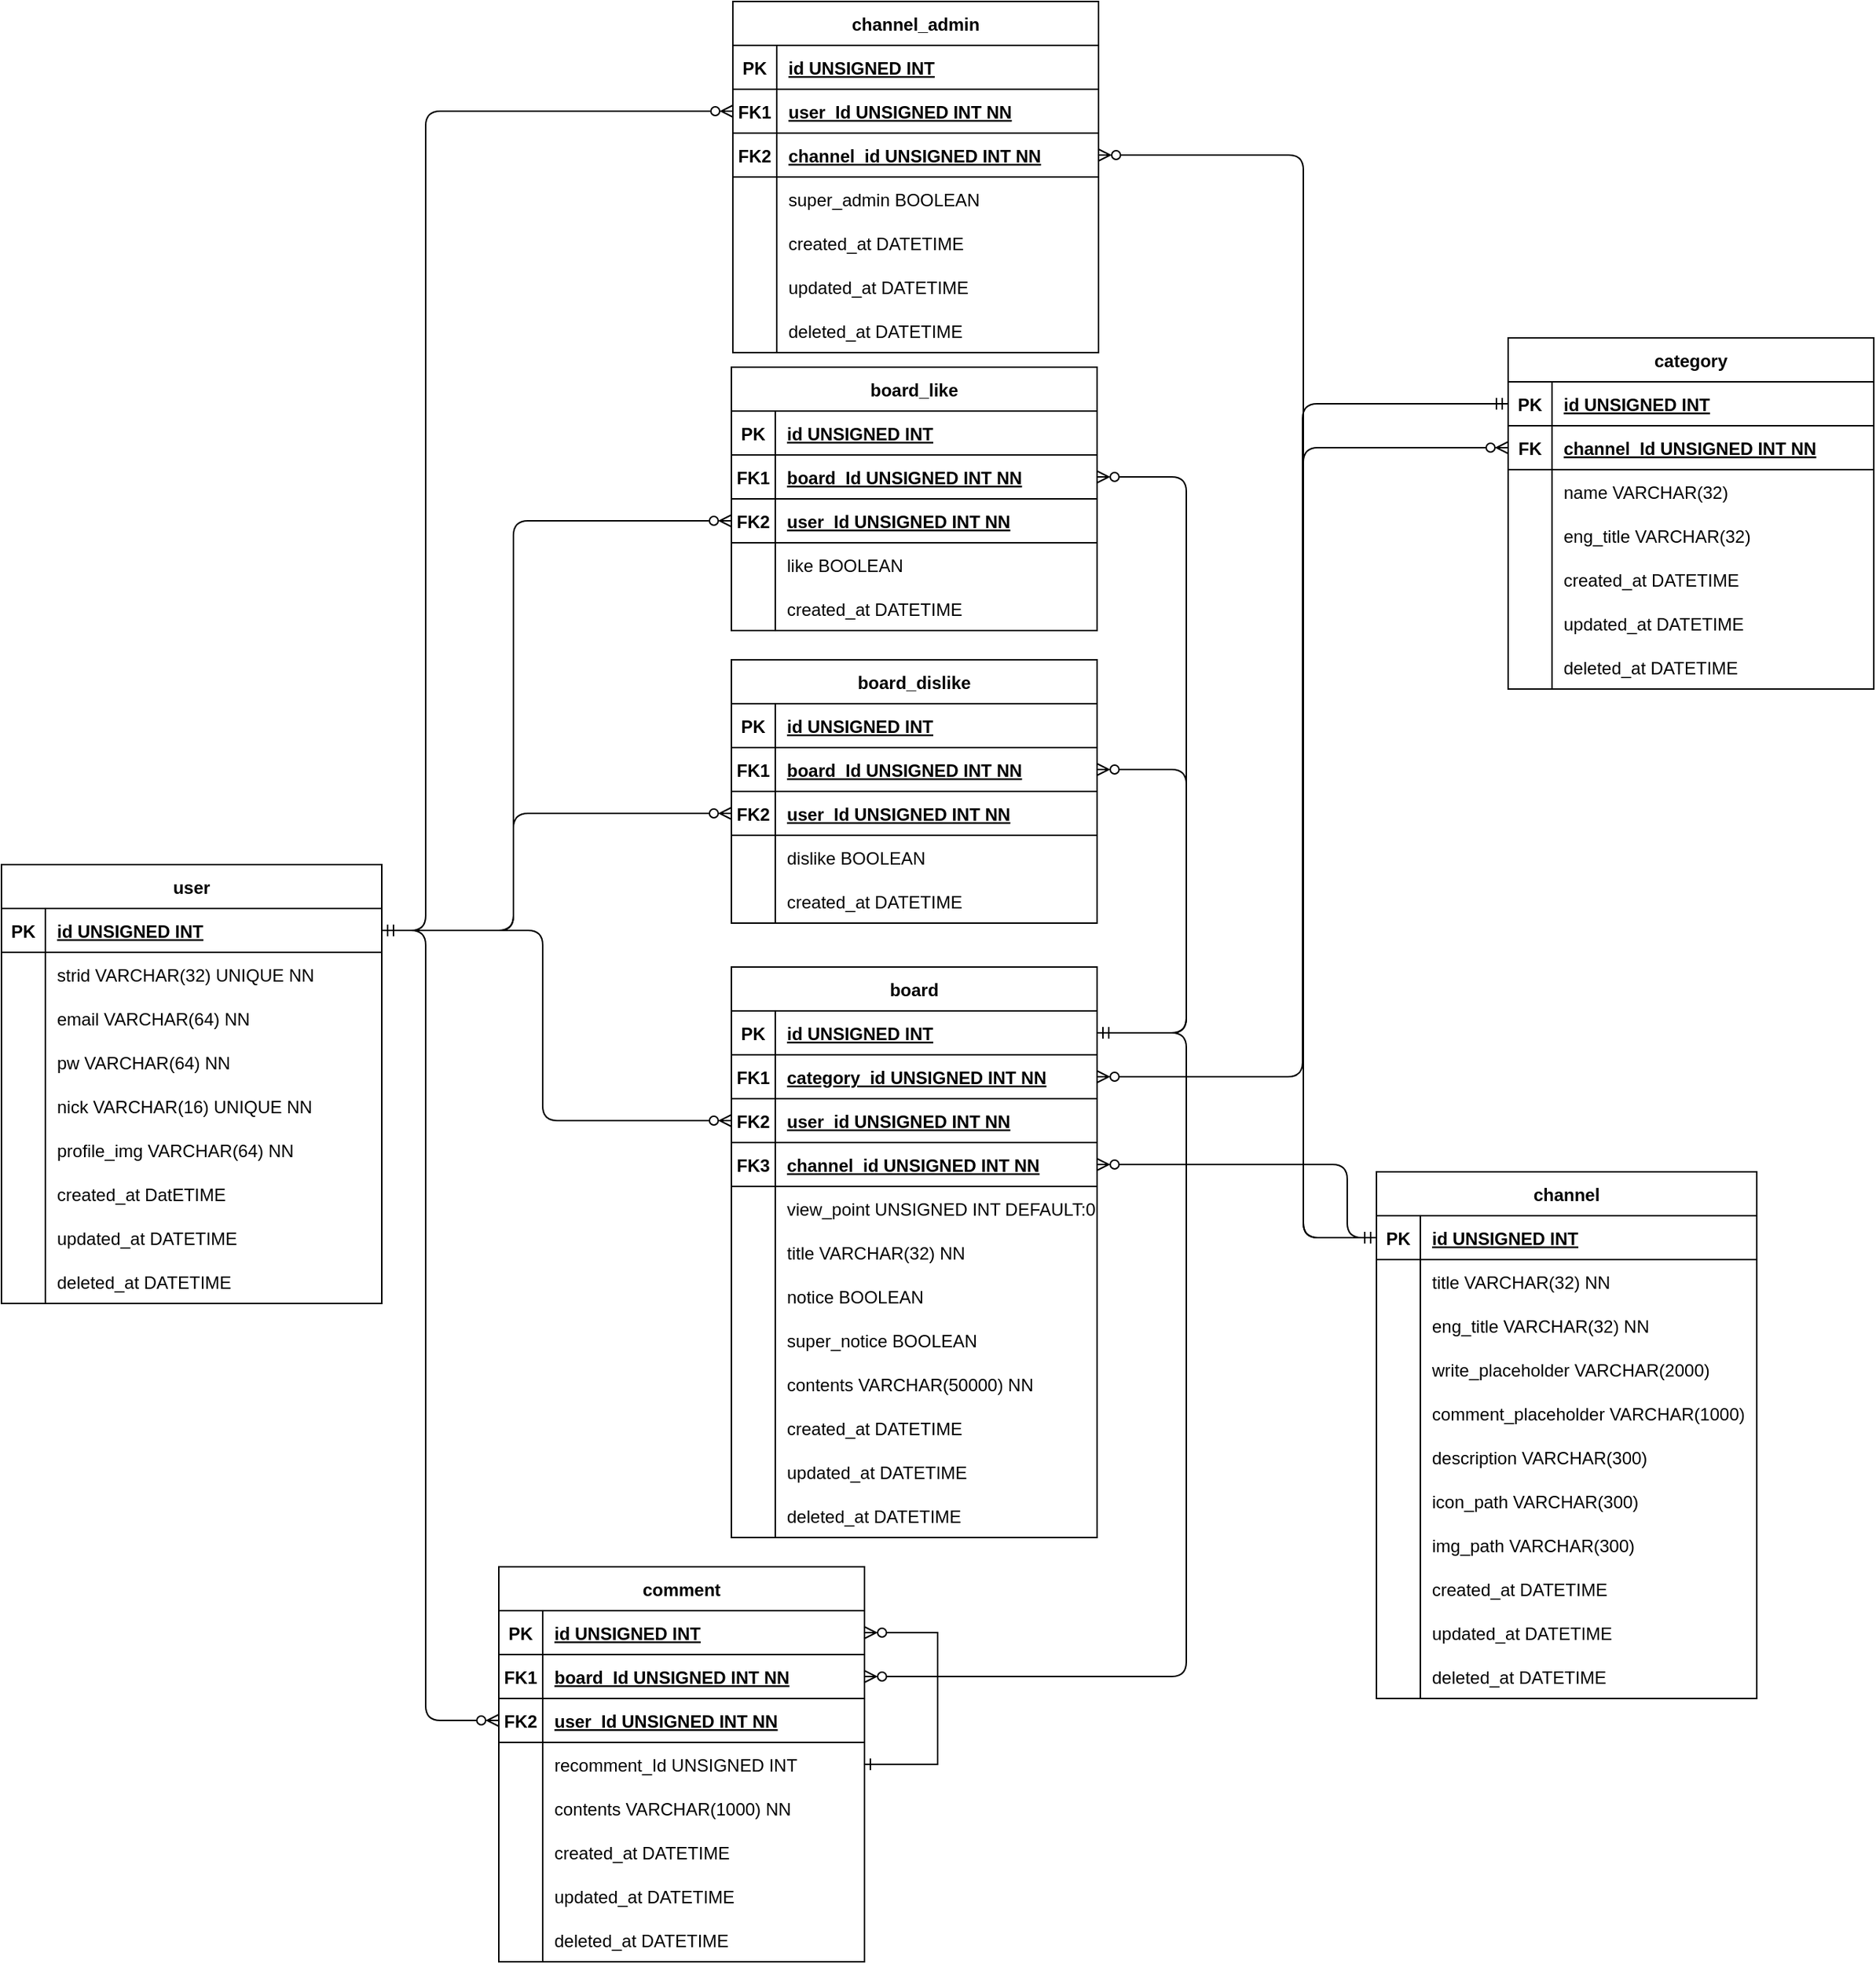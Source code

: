<mxfile version="24.4.8" type="google">
  <diagram id="R2lEEEUBdFMjLlhIrx00" name="Page-1">
    <mxGraphModel grid="1" page="1" gridSize="10" guides="1" tooltips="1" connect="1" arrows="1" fold="1" pageScale="1" pageWidth="850" pageHeight="1100" math="0" shadow="0" extFonts="Permanent Marker^https://fonts.googleapis.com/css?family=Permanent+Marker">
      <root>
        <mxCell id="0" />
        <mxCell id="1" parent="0" />
        <mxCell id="C-vyLk0tnHw3VtMMgP7b-23" value="user" style="shape=table;startSize=30;container=1;collapsible=1;childLayout=tableLayout;fixedRows=1;rowLines=0;fontStyle=1;align=center;resizeLast=1;" vertex="1" parent="1">
          <mxGeometry x="120" y="110" width="260" height="300" as="geometry" />
        </mxCell>
        <mxCell id="C-vyLk0tnHw3VtMMgP7b-24" value="" style="shape=partialRectangle;collapsible=0;dropTarget=0;pointerEvents=0;fillColor=none;points=[[0,0.5],[1,0.5]];portConstraint=eastwest;top=0;left=0;right=0;bottom=1;" vertex="1" parent="C-vyLk0tnHw3VtMMgP7b-23">
          <mxGeometry y="30" width="260" height="30" as="geometry" />
        </mxCell>
        <mxCell id="C-vyLk0tnHw3VtMMgP7b-25" value="PK" style="shape=partialRectangle;overflow=hidden;connectable=0;fillColor=none;top=0;left=0;bottom=0;right=0;fontStyle=1;" vertex="1" parent="C-vyLk0tnHw3VtMMgP7b-24">
          <mxGeometry width="30" height="30" as="geometry">
            <mxRectangle width="30" height="30" as="alternateBounds" />
          </mxGeometry>
        </mxCell>
        <mxCell id="C-vyLk0tnHw3VtMMgP7b-26" value="id UNSIGNED INT" style="shape=partialRectangle;overflow=hidden;connectable=0;fillColor=none;top=0;left=0;bottom=0;right=0;align=left;spacingLeft=6;fontStyle=5;" vertex="1" parent="C-vyLk0tnHw3VtMMgP7b-24">
          <mxGeometry x="30" width="230" height="30" as="geometry">
            <mxRectangle width="230" height="30" as="alternateBounds" />
          </mxGeometry>
        </mxCell>
        <mxCell id="C-vyLk0tnHw3VtMMgP7b-27" value="" style="shape=partialRectangle;collapsible=0;dropTarget=0;pointerEvents=0;fillColor=none;points=[[0,0.5],[1,0.5]];portConstraint=eastwest;top=0;left=0;right=0;bottom=0;" vertex="1" parent="C-vyLk0tnHw3VtMMgP7b-23">
          <mxGeometry y="60" width="260" height="30" as="geometry" />
        </mxCell>
        <mxCell id="C-vyLk0tnHw3VtMMgP7b-28" value="" style="shape=partialRectangle;overflow=hidden;connectable=0;fillColor=none;top=0;left=0;bottom=0;right=0;" vertex="1" parent="C-vyLk0tnHw3VtMMgP7b-27">
          <mxGeometry width="30" height="30" as="geometry">
            <mxRectangle width="30" height="30" as="alternateBounds" />
          </mxGeometry>
        </mxCell>
        <mxCell id="C-vyLk0tnHw3VtMMgP7b-29" value="strid VARCHAR(32) UNIQUE NN" style="shape=partialRectangle;overflow=hidden;connectable=0;fillColor=none;top=0;left=0;bottom=0;right=0;align=left;spacingLeft=6;" vertex="1" parent="C-vyLk0tnHw3VtMMgP7b-27">
          <mxGeometry x="30" width="230" height="30" as="geometry">
            <mxRectangle width="230" height="30" as="alternateBounds" />
          </mxGeometry>
        </mxCell>
        <mxCell id="95Gfe-4xMcWGcpLid6OJ-1" value="" style="shape=partialRectangle;collapsible=0;dropTarget=0;pointerEvents=0;fillColor=none;points=[[0,0.5],[1,0.5]];portConstraint=eastwest;top=0;left=0;right=0;bottom=0;" vertex="1" parent="C-vyLk0tnHw3VtMMgP7b-23">
          <mxGeometry y="90" width="260" height="30" as="geometry" />
        </mxCell>
        <mxCell id="95Gfe-4xMcWGcpLid6OJ-2" value="" style="shape=partialRectangle;overflow=hidden;connectable=0;fillColor=none;top=0;left=0;bottom=0;right=0;" vertex="1" parent="95Gfe-4xMcWGcpLid6OJ-1">
          <mxGeometry width="30" height="30" as="geometry">
            <mxRectangle width="30" height="30" as="alternateBounds" />
          </mxGeometry>
        </mxCell>
        <mxCell id="95Gfe-4xMcWGcpLid6OJ-3" value="email VARCHAR(64) NN" style="shape=partialRectangle;overflow=hidden;connectable=0;fillColor=none;top=0;left=0;bottom=0;right=0;align=left;spacingLeft=6;" vertex="1" parent="95Gfe-4xMcWGcpLid6OJ-1">
          <mxGeometry x="30" width="230" height="30" as="geometry">
            <mxRectangle width="230" height="30" as="alternateBounds" />
          </mxGeometry>
        </mxCell>
        <mxCell id="95Gfe-4xMcWGcpLid6OJ-4" value="" style="shape=partialRectangle;collapsible=0;dropTarget=0;pointerEvents=0;fillColor=none;points=[[0,0.5],[1,0.5]];portConstraint=eastwest;top=0;left=0;right=0;bottom=0;" vertex="1" parent="C-vyLk0tnHw3VtMMgP7b-23">
          <mxGeometry y="120" width="260" height="30" as="geometry" />
        </mxCell>
        <mxCell id="95Gfe-4xMcWGcpLid6OJ-5" value="" style="shape=partialRectangle;overflow=hidden;connectable=0;fillColor=none;top=0;left=0;bottom=0;right=0;" vertex="1" parent="95Gfe-4xMcWGcpLid6OJ-4">
          <mxGeometry width="30" height="30" as="geometry">
            <mxRectangle width="30" height="30" as="alternateBounds" />
          </mxGeometry>
        </mxCell>
        <mxCell id="95Gfe-4xMcWGcpLid6OJ-6" value="pw VARCHAR(64) NN" style="shape=partialRectangle;overflow=hidden;connectable=0;fillColor=none;top=0;left=0;bottom=0;right=0;align=left;spacingLeft=6;" vertex="1" parent="95Gfe-4xMcWGcpLid6OJ-4">
          <mxGeometry x="30" width="230" height="30" as="geometry">
            <mxRectangle width="230" height="30" as="alternateBounds" />
          </mxGeometry>
        </mxCell>
        <mxCell id="95Gfe-4xMcWGcpLid6OJ-7" value="" style="shape=partialRectangle;collapsible=0;dropTarget=0;pointerEvents=0;fillColor=none;points=[[0,0.5],[1,0.5]];portConstraint=eastwest;top=0;left=0;right=0;bottom=0;" vertex="1" parent="C-vyLk0tnHw3VtMMgP7b-23">
          <mxGeometry y="150" width="260" height="30" as="geometry" />
        </mxCell>
        <mxCell id="95Gfe-4xMcWGcpLid6OJ-8" value="" style="shape=partialRectangle;overflow=hidden;connectable=0;fillColor=none;top=0;left=0;bottom=0;right=0;" vertex="1" parent="95Gfe-4xMcWGcpLid6OJ-7">
          <mxGeometry width="30" height="30" as="geometry">
            <mxRectangle width="30" height="30" as="alternateBounds" />
          </mxGeometry>
        </mxCell>
        <mxCell id="95Gfe-4xMcWGcpLid6OJ-9" value="nick VARCHAR(16) UNIQUE NN" style="shape=partialRectangle;overflow=hidden;connectable=0;fillColor=none;top=0;left=0;bottom=0;right=0;align=left;spacingLeft=6;" vertex="1" parent="95Gfe-4xMcWGcpLid6OJ-7">
          <mxGeometry x="30" width="230" height="30" as="geometry">
            <mxRectangle width="230" height="30" as="alternateBounds" />
          </mxGeometry>
        </mxCell>
        <mxCell id="95Gfe-4xMcWGcpLid6OJ-10" value="" style="shape=partialRectangle;collapsible=0;dropTarget=0;pointerEvents=0;fillColor=none;points=[[0,0.5],[1,0.5]];portConstraint=eastwest;top=0;left=0;right=0;bottom=0;" vertex="1" parent="C-vyLk0tnHw3VtMMgP7b-23">
          <mxGeometry y="180" width="260" height="30" as="geometry" />
        </mxCell>
        <mxCell id="95Gfe-4xMcWGcpLid6OJ-11" value="" style="shape=partialRectangle;overflow=hidden;connectable=0;fillColor=none;top=0;left=0;bottom=0;right=0;" vertex="1" parent="95Gfe-4xMcWGcpLid6OJ-10">
          <mxGeometry width="30" height="30" as="geometry">
            <mxRectangle width="30" height="30" as="alternateBounds" />
          </mxGeometry>
        </mxCell>
        <mxCell id="95Gfe-4xMcWGcpLid6OJ-12" value="profile_img VARCHAR(64) NN" style="shape=partialRectangle;overflow=hidden;connectable=0;fillColor=none;top=0;left=0;bottom=0;right=0;align=left;spacingLeft=6;" vertex="1" parent="95Gfe-4xMcWGcpLid6OJ-10">
          <mxGeometry x="30" width="230" height="30" as="geometry">
            <mxRectangle width="230" height="30" as="alternateBounds" />
          </mxGeometry>
        </mxCell>
        <mxCell id="95Gfe-4xMcWGcpLid6OJ-28" value="" style="shape=partialRectangle;collapsible=0;dropTarget=0;pointerEvents=0;fillColor=none;points=[[0,0.5],[1,0.5]];portConstraint=eastwest;top=0;left=0;right=0;bottom=0;" vertex="1" parent="C-vyLk0tnHw3VtMMgP7b-23">
          <mxGeometry y="210" width="260" height="30" as="geometry" />
        </mxCell>
        <mxCell id="95Gfe-4xMcWGcpLid6OJ-29" value="" style="shape=partialRectangle;overflow=hidden;connectable=0;fillColor=none;top=0;left=0;bottom=0;right=0;" vertex="1" parent="95Gfe-4xMcWGcpLid6OJ-28">
          <mxGeometry width="30" height="30" as="geometry">
            <mxRectangle width="30" height="30" as="alternateBounds" />
          </mxGeometry>
        </mxCell>
        <mxCell id="95Gfe-4xMcWGcpLid6OJ-30" value="created_at DatETIME" style="shape=partialRectangle;overflow=hidden;connectable=0;fillColor=none;top=0;left=0;bottom=0;right=0;align=left;spacingLeft=6;" vertex="1" parent="95Gfe-4xMcWGcpLid6OJ-28">
          <mxGeometry x="30" width="230" height="30" as="geometry">
            <mxRectangle width="230" height="30" as="alternateBounds" />
          </mxGeometry>
        </mxCell>
        <mxCell id="95Gfe-4xMcWGcpLid6OJ-16" value="" style="shape=partialRectangle;collapsible=0;dropTarget=0;pointerEvents=0;fillColor=none;points=[[0,0.5],[1,0.5]];portConstraint=eastwest;top=0;left=0;right=0;bottom=0;" vertex="1" parent="C-vyLk0tnHw3VtMMgP7b-23">
          <mxGeometry y="240" width="260" height="30" as="geometry" />
        </mxCell>
        <mxCell id="95Gfe-4xMcWGcpLid6OJ-17" value="" style="shape=partialRectangle;overflow=hidden;connectable=0;fillColor=none;top=0;left=0;bottom=0;right=0;" vertex="1" parent="95Gfe-4xMcWGcpLid6OJ-16">
          <mxGeometry width="30" height="30" as="geometry">
            <mxRectangle width="30" height="30" as="alternateBounds" />
          </mxGeometry>
        </mxCell>
        <mxCell id="95Gfe-4xMcWGcpLid6OJ-18" value="updated_at DATETIME" style="shape=partialRectangle;overflow=hidden;connectable=0;fillColor=none;top=0;left=0;bottom=0;right=0;align=left;spacingLeft=6;" vertex="1" parent="95Gfe-4xMcWGcpLid6OJ-16">
          <mxGeometry x="30" width="230" height="30" as="geometry">
            <mxRectangle width="230" height="30" as="alternateBounds" />
          </mxGeometry>
        </mxCell>
        <mxCell id="95Gfe-4xMcWGcpLid6OJ-22" value="" style="shape=partialRectangle;collapsible=0;dropTarget=0;pointerEvents=0;fillColor=none;points=[[0,0.5],[1,0.5]];portConstraint=eastwest;top=0;left=0;right=0;bottom=0;" vertex="1" parent="C-vyLk0tnHw3VtMMgP7b-23">
          <mxGeometry y="270" width="260" height="30" as="geometry" />
        </mxCell>
        <mxCell id="95Gfe-4xMcWGcpLid6OJ-23" value="" style="shape=partialRectangle;overflow=hidden;connectable=0;fillColor=none;top=0;left=0;bottom=0;right=0;" vertex="1" parent="95Gfe-4xMcWGcpLid6OJ-22">
          <mxGeometry width="30" height="30" as="geometry">
            <mxRectangle width="30" height="30" as="alternateBounds" />
          </mxGeometry>
        </mxCell>
        <mxCell id="95Gfe-4xMcWGcpLid6OJ-24" value="deleted_at DATETIME" style="shape=partialRectangle;overflow=hidden;connectable=0;fillColor=none;top=0;left=0;bottom=0;right=0;align=left;spacingLeft=6;" vertex="1" parent="95Gfe-4xMcWGcpLid6OJ-22">
          <mxGeometry x="30" width="230" height="30" as="geometry">
            <mxRectangle width="230" height="30" as="alternateBounds" />
          </mxGeometry>
        </mxCell>
        <mxCell id="95Gfe-4xMcWGcpLid6OJ-411" value="channel" style="shape=table;startSize=30;container=1;collapsible=1;childLayout=tableLayout;fixedRows=1;rowLines=0;fontStyle=1;align=center;resizeLast=1;" vertex="1" parent="1">
          <mxGeometry x="1060" y="320" width="260" height="360" as="geometry" />
        </mxCell>
        <mxCell id="95Gfe-4xMcWGcpLid6OJ-412" value="" style="shape=partialRectangle;collapsible=0;dropTarget=0;pointerEvents=0;fillColor=none;points=[[0,0.5],[1,0.5]];portConstraint=eastwest;top=0;left=0;right=0;bottom=1;" vertex="1" parent="95Gfe-4xMcWGcpLid6OJ-411">
          <mxGeometry y="30" width="260" height="30" as="geometry" />
        </mxCell>
        <mxCell id="95Gfe-4xMcWGcpLid6OJ-413" value="PK" style="shape=partialRectangle;overflow=hidden;connectable=0;fillColor=none;top=0;left=0;bottom=0;right=0;fontStyle=1;" vertex="1" parent="95Gfe-4xMcWGcpLid6OJ-412">
          <mxGeometry width="30" height="30" as="geometry">
            <mxRectangle width="30" height="30" as="alternateBounds" />
          </mxGeometry>
        </mxCell>
        <mxCell id="95Gfe-4xMcWGcpLid6OJ-414" value="id UNSIGNED INT" style="shape=partialRectangle;overflow=hidden;connectable=0;fillColor=none;top=0;left=0;bottom=0;right=0;align=left;spacingLeft=6;fontStyle=5;" vertex="1" parent="95Gfe-4xMcWGcpLid6OJ-412">
          <mxGeometry x="30" width="230" height="30" as="geometry">
            <mxRectangle width="230" height="30" as="alternateBounds" />
          </mxGeometry>
        </mxCell>
        <mxCell id="95Gfe-4xMcWGcpLid6OJ-415" value="" style="shape=partialRectangle;collapsible=0;dropTarget=0;pointerEvents=0;fillColor=none;points=[[0,0.5],[1,0.5]];portConstraint=eastwest;top=0;left=0;right=0;bottom=0;" vertex="1" parent="95Gfe-4xMcWGcpLid6OJ-411">
          <mxGeometry y="60" width="260" height="30" as="geometry" />
        </mxCell>
        <mxCell id="95Gfe-4xMcWGcpLid6OJ-416" value="" style="shape=partialRectangle;overflow=hidden;connectable=0;fillColor=none;top=0;left=0;bottom=0;right=0;" vertex="1" parent="95Gfe-4xMcWGcpLid6OJ-415">
          <mxGeometry width="30" height="30" as="geometry">
            <mxRectangle width="30" height="30" as="alternateBounds" />
          </mxGeometry>
        </mxCell>
        <mxCell id="95Gfe-4xMcWGcpLid6OJ-417" value="title VARCHAR(32) NN" style="shape=partialRectangle;overflow=hidden;connectable=0;fillColor=none;top=0;left=0;bottom=0;right=0;align=left;spacingLeft=6;" vertex="1" parent="95Gfe-4xMcWGcpLid6OJ-415">
          <mxGeometry x="30" width="230" height="30" as="geometry">
            <mxRectangle width="230" height="30" as="alternateBounds" />
          </mxGeometry>
        </mxCell>
        <mxCell id="3osZY-SCZjE7qyjG4Le9-14" value="" style="shape=partialRectangle;collapsible=0;dropTarget=0;pointerEvents=0;fillColor=none;points=[[0,0.5],[1,0.5]];portConstraint=eastwest;top=0;left=0;right=0;bottom=0;" vertex="1" parent="95Gfe-4xMcWGcpLid6OJ-411">
          <mxGeometry y="90" width="260" height="30" as="geometry" />
        </mxCell>
        <mxCell id="3osZY-SCZjE7qyjG4Le9-15" value="" style="shape=partialRectangle;overflow=hidden;connectable=0;fillColor=none;top=0;left=0;bottom=0;right=0;" vertex="1" parent="3osZY-SCZjE7qyjG4Le9-14">
          <mxGeometry width="30" height="30" as="geometry">
            <mxRectangle width="30" height="30" as="alternateBounds" />
          </mxGeometry>
        </mxCell>
        <mxCell id="3osZY-SCZjE7qyjG4Le9-16" value="eng_title VARCHAR(32) NN" style="shape=partialRectangle;overflow=hidden;connectable=0;fillColor=none;top=0;left=0;bottom=0;right=0;align=left;spacingLeft=6;" vertex="1" parent="3osZY-SCZjE7qyjG4Le9-14">
          <mxGeometry x="30" width="230" height="30" as="geometry">
            <mxRectangle width="230" height="30" as="alternateBounds" />
          </mxGeometry>
        </mxCell>
        <mxCell id="zSJoguP1yvdBPw22Ivf6-2" value="" style="shape=partialRectangle;collapsible=0;dropTarget=0;pointerEvents=0;fillColor=none;points=[[0,0.5],[1,0.5]];portConstraint=eastwest;top=0;left=0;right=0;bottom=0;" vertex="1" parent="95Gfe-4xMcWGcpLid6OJ-411">
          <mxGeometry y="120" width="260" height="30" as="geometry" />
        </mxCell>
        <mxCell id="zSJoguP1yvdBPw22Ivf6-3" value="" style="shape=partialRectangle;overflow=hidden;connectable=0;fillColor=none;top=0;left=0;bottom=0;right=0;" vertex="1" parent="zSJoguP1yvdBPw22Ivf6-2">
          <mxGeometry width="30" height="30" as="geometry">
            <mxRectangle width="30" height="30" as="alternateBounds" />
          </mxGeometry>
        </mxCell>
        <mxCell id="zSJoguP1yvdBPw22Ivf6-4" value="write_placeholder VARCHAR(2000)" style="shape=partialRectangle;overflow=hidden;connectable=0;fillColor=none;top=0;left=0;bottom=0;right=0;align=left;spacingLeft=6;" vertex="1" parent="zSJoguP1yvdBPw22Ivf6-2">
          <mxGeometry x="30" width="230" height="30" as="geometry">
            <mxRectangle width="230" height="30" as="alternateBounds" />
          </mxGeometry>
        </mxCell>
        <mxCell id="95Gfe-4xMcWGcpLid6OJ-418" value="" style="shape=partialRectangle;collapsible=0;dropTarget=0;pointerEvents=0;fillColor=none;points=[[0,0.5],[1,0.5]];portConstraint=eastwest;top=0;left=0;right=0;bottom=0;" vertex="1" parent="95Gfe-4xMcWGcpLid6OJ-411">
          <mxGeometry y="150" width="260" height="30" as="geometry" />
        </mxCell>
        <mxCell id="95Gfe-4xMcWGcpLid6OJ-419" value="" style="shape=partialRectangle;overflow=hidden;connectable=0;fillColor=none;top=0;left=0;bottom=0;right=0;" vertex="1" parent="95Gfe-4xMcWGcpLid6OJ-418">
          <mxGeometry width="30" height="30" as="geometry">
            <mxRectangle width="30" height="30" as="alternateBounds" />
          </mxGeometry>
        </mxCell>
        <mxCell id="95Gfe-4xMcWGcpLid6OJ-420" value="comment_placeholder VARCHAR(1000)" style="shape=partialRectangle;overflow=hidden;connectable=0;fillColor=none;top=0;left=0;bottom=0;right=0;align=left;spacingLeft=6;" vertex="1" parent="95Gfe-4xMcWGcpLid6OJ-418">
          <mxGeometry x="30" width="230" height="30" as="geometry">
            <mxRectangle width="230" height="30" as="alternateBounds" />
          </mxGeometry>
        </mxCell>
        <mxCell id="95Gfe-4xMcWGcpLid6OJ-492" value="" style="shape=partialRectangle;collapsible=0;dropTarget=0;pointerEvents=0;fillColor=none;points=[[0,0.5],[1,0.5]];portConstraint=eastwest;top=0;left=0;right=0;bottom=0;" vertex="1" parent="95Gfe-4xMcWGcpLid6OJ-411">
          <mxGeometry y="180" width="260" height="30" as="geometry" />
        </mxCell>
        <mxCell id="95Gfe-4xMcWGcpLid6OJ-493" value="" style="shape=partialRectangle;overflow=hidden;connectable=0;fillColor=none;top=0;left=0;bottom=0;right=0;" vertex="1" parent="95Gfe-4xMcWGcpLid6OJ-492">
          <mxGeometry width="30" height="30" as="geometry">
            <mxRectangle width="30" height="30" as="alternateBounds" />
          </mxGeometry>
        </mxCell>
        <mxCell id="95Gfe-4xMcWGcpLid6OJ-494" value="description VARCHAR(300)" style="shape=partialRectangle;overflow=hidden;connectable=0;fillColor=none;top=0;left=0;bottom=0;right=0;align=left;spacingLeft=6;" vertex="1" parent="95Gfe-4xMcWGcpLid6OJ-492">
          <mxGeometry x="30" width="230" height="30" as="geometry">
            <mxRectangle width="230" height="30" as="alternateBounds" />
          </mxGeometry>
        </mxCell>
        <mxCell id="SamQQLcBpgZ_JkNxQxyz-44" value="" style="shape=partialRectangle;collapsible=0;dropTarget=0;pointerEvents=0;fillColor=none;points=[[0,0.5],[1,0.5]];portConstraint=eastwest;top=0;left=0;right=0;bottom=0;" vertex="1" parent="95Gfe-4xMcWGcpLid6OJ-411">
          <mxGeometry y="210" width="260" height="30" as="geometry" />
        </mxCell>
        <mxCell id="SamQQLcBpgZ_JkNxQxyz-45" value="" style="shape=partialRectangle;overflow=hidden;connectable=0;fillColor=none;top=0;left=0;bottom=0;right=0;" vertex="1" parent="SamQQLcBpgZ_JkNxQxyz-44">
          <mxGeometry width="30" height="30" as="geometry">
            <mxRectangle width="30" height="30" as="alternateBounds" />
          </mxGeometry>
        </mxCell>
        <mxCell id="SamQQLcBpgZ_JkNxQxyz-46" value="icon_path VARCHAR(300)" style="shape=partialRectangle;overflow=hidden;connectable=0;fillColor=none;top=0;left=0;bottom=0;right=0;align=left;spacingLeft=6;" vertex="1" parent="SamQQLcBpgZ_JkNxQxyz-44">
          <mxGeometry x="30" width="230" height="30" as="geometry">
            <mxRectangle width="230" height="30" as="alternateBounds" />
          </mxGeometry>
        </mxCell>
        <mxCell id="3osZY-SCZjE7qyjG4Le9-20" value="" style="shape=partialRectangle;collapsible=0;dropTarget=0;pointerEvents=0;fillColor=none;points=[[0,0.5],[1,0.5]];portConstraint=eastwest;top=0;left=0;right=0;bottom=0;" vertex="1" parent="95Gfe-4xMcWGcpLid6OJ-411">
          <mxGeometry y="240" width="260" height="30" as="geometry" />
        </mxCell>
        <mxCell id="3osZY-SCZjE7qyjG4Le9-21" value="" style="shape=partialRectangle;overflow=hidden;connectable=0;fillColor=none;top=0;left=0;bottom=0;right=0;" vertex="1" parent="3osZY-SCZjE7qyjG4Le9-20">
          <mxGeometry width="30" height="30" as="geometry">
            <mxRectangle width="30" height="30" as="alternateBounds" />
          </mxGeometry>
        </mxCell>
        <mxCell id="3osZY-SCZjE7qyjG4Le9-22" value="img_path VARCHAR(300)" style="shape=partialRectangle;overflow=hidden;connectable=0;fillColor=none;top=0;left=0;bottom=0;right=0;align=left;spacingLeft=6;" vertex="1" parent="3osZY-SCZjE7qyjG4Le9-20">
          <mxGeometry x="30" width="230" height="30" as="geometry">
            <mxRectangle width="230" height="30" as="alternateBounds" />
          </mxGeometry>
        </mxCell>
        <mxCell id="95Gfe-4xMcWGcpLid6OJ-436" value="" style="shape=partialRectangle;collapsible=0;dropTarget=0;pointerEvents=0;fillColor=none;points=[[0,0.5],[1,0.5]];portConstraint=eastwest;top=0;left=0;right=0;bottom=0;" vertex="1" parent="95Gfe-4xMcWGcpLid6OJ-411">
          <mxGeometry y="270" width="260" height="30" as="geometry" />
        </mxCell>
        <mxCell id="95Gfe-4xMcWGcpLid6OJ-437" value="" style="shape=partialRectangle;overflow=hidden;connectable=0;fillColor=none;top=0;left=0;bottom=0;right=0;" vertex="1" parent="95Gfe-4xMcWGcpLid6OJ-436">
          <mxGeometry width="30" height="30" as="geometry">
            <mxRectangle width="30" height="30" as="alternateBounds" />
          </mxGeometry>
        </mxCell>
        <mxCell id="95Gfe-4xMcWGcpLid6OJ-438" value="created_at DATETIME" style="shape=partialRectangle;overflow=hidden;connectable=0;fillColor=none;top=0;left=0;bottom=0;right=0;align=left;spacingLeft=6;" vertex="1" parent="95Gfe-4xMcWGcpLid6OJ-436">
          <mxGeometry x="30" width="230" height="30" as="geometry">
            <mxRectangle width="230" height="30" as="alternateBounds" />
          </mxGeometry>
        </mxCell>
        <mxCell id="95Gfe-4xMcWGcpLid6OJ-439" value="" style="shape=partialRectangle;collapsible=0;dropTarget=0;pointerEvents=0;fillColor=none;points=[[0,0.5],[1,0.5]];portConstraint=eastwest;top=0;left=0;right=0;bottom=0;" vertex="1" parent="95Gfe-4xMcWGcpLid6OJ-411">
          <mxGeometry y="300" width="260" height="30" as="geometry" />
        </mxCell>
        <mxCell id="95Gfe-4xMcWGcpLid6OJ-440" value="" style="shape=partialRectangle;overflow=hidden;connectable=0;fillColor=none;top=0;left=0;bottom=0;right=0;" vertex="1" parent="95Gfe-4xMcWGcpLid6OJ-439">
          <mxGeometry width="30" height="30" as="geometry">
            <mxRectangle width="30" height="30" as="alternateBounds" />
          </mxGeometry>
        </mxCell>
        <mxCell id="95Gfe-4xMcWGcpLid6OJ-441" value="updated_at DATETIME" style="shape=partialRectangle;overflow=hidden;connectable=0;fillColor=none;top=0;left=0;bottom=0;right=0;align=left;spacingLeft=6;" vertex="1" parent="95Gfe-4xMcWGcpLid6OJ-439">
          <mxGeometry x="30" width="230" height="30" as="geometry">
            <mxRectangle width="230" height="30" as="alternateBounds" />
          </mxGeometry>
        </mxCell>
        <mxCell id="95Gfe-4xMcWGcpLid6OJ-442" value="" style="shape=partialRectangle;collapsible=0;dropTarget=0;pointerEvents=0;fillColor=none;points=[[0,0.5],[1,0.5]];portConstraint=eastwest;top=0;left=0;right=0;bottom=0;" vertex="1" parent="95Gfe-4xMcWGcpLid6OJ-411">
          <mxGeometry y="330" width="260" height="30" as="geometry" />
        </mxCell>
        <mxCell id="95Gfe-4xMcWGcpLid6OJ-443" value="" style="shape=partialRectangle;overflow=hidden;connectable=0;fillColor=none;top=0;left=0;bottom=0;right=0;" vertex="1" parent="95Gfe-4xMcWGcpLid6OJ-442">
          <mxGeometry width="30" height="30" as="geometry">
            <mxRectangle width="30" height="30" as="alternateBounds" />
          </mxGeometry>
        </mxCell>
        <mxCell id="95Gfe-4xMcWGcpLid6OJ-444" value="deleted_at DATETIME" style="shape=partialRectangle;overflow=hidden;connectable=0;fillColor=none;top=0;left=0;bottom=0;right=0;align=left;spacingLeft=6;" vertex="1" parent="95Gfe-4xMcWGcpLid6OJ-442">
          <mxGeometry x="30" width="230" height="30" as="geometry">
            <mxRectangle width="230" height="30" as="alternateBounds" />
          </mxGeometry>
        </mxCell>
        <mxCell id="95Gfe-4xMcWGcpLid6OJ-448" value="board" style="shape=table;startSize=30;container=1;collapsible=1;childLayout=tableLayout;fixedRows=1;rowLines=0;fontStyle=1;align=center;resizeLast=1;" vertex="1" parent="1">
          <mxGeometry x="619" y="180" width="250" height="390" as="geometry" />
        </mxCell>
        <mxCell id="95Gfe-4xMcWGcpLid6OJ-449" value="" style="shape=partialRectangle;collapsible=0;dropTarget=0;pointerEvents=0;fillColor=none;points=[[0,0.5],[1,0.5]];portConstraint=eastwest;top=0;left=0;right=0;bottom=1;" vertex="1" parent="95Gfe-4xMcWGcpLid6OJ-448">
          <mxGeometry y="30" width="250" height="30" as="geometry" />
        </mxCell>
        <mxCell id="95Gfe-4xMcWGcpLid6OJ-450" value="PK" style="shape=partialRectangle;overflow=hidden;connectable=0;fillColor=none;top=0;left=0;bottom=0;right=0;fontStyle=1;" vertex="1" parent="95Gfe-4xMcWGcpLid6OJ-449">
          <mxGeometry width="30" height="30" as="geometry">
            <mxRectangle width="30" height="30" as="alternateBounds" />
          </mxGeometry>
        </mxCell>
        <mxCell id="95Gfe-4xMcWGcpLid6OJ-451" value="id UNSIGNED INT" style="shape=partialRectangle;overflow=hidden;connectable=0;fillColor=none;top=0;left=0;bottom=0;right=0;align=left;spacingLeft=6;fontStyle=5;" vertex="1" parent="95Gfe-4xMcWGcpLid6OJ-449">
          <mxGeometry x="30" width="220" height="30" as="geometry">
            <mxRectangle width="220" height="30" as="alternateBounds" />
          </mxGeometry>
        </mxCell>
        <mxCell id="95Gfe-4xMcWGcpLid6OJ-452" value="" style="shape=partialRectangle;collapsible=0;dropTarget=0;pointerEvents=0;fillColor=none;points=[[0,0.5],[1,0.5]];portConstraint=eastwest;top=0;left=0;right=0;bottom=1;" vertex="1" parent="95Gfe-4xMcWGcpLid6OJ-448">
          <mxGeometry y="60" width="250" height="30" as="geometry" />
        </mxCell>
        <mxCell id="95Gfe-4xMcWGcpLid6OJ-453" value="FK1" style="shape=partialRectangle;overflow=hidden;connectable=0;fillColor=none;top=0;left=0;bottom=0;right=0;fontStyle=1;" vertex="1" parent="95Gfe-4xMcWGcpLid6OJ-452">
          <mxGeometry width="30" height="30" as="geometry">
            <mxRectangle width="30" height="30" as="alternateBounds" />
          </mxGeometry>
        </mxCell>
        <mxCell id="95Gfe-4xMcWGcpLid6OJ-454" value="category_id UNSIGNED INT NN" style="shape=partialRectangle;overflow=hidden;connectable=0;fillColor=none;top=0;left=0;bottom=0;right=0;align=left;spacingLeft=6;fontStyle=5;" vertex="1" parent="95Gfe-4xMcWGcpLid6OJ-452">
          <mxGeometry x="30" width="220" height="30" as="geometry">
            <mxRectangle width="220" height="30" as="alternateBounds" />
          </mxGeometry>
        </mxCell>
        <mxCell id="SamQQLcBpgZ_JkNxQxyz-35" value="" style="shape=partialRectangle;collapsible=0;dropTarget=0;pointerEvents=0;fillColor=none;points=[[0,0.5],[1,0.5]];portConstraint=eastwest;top=0;left=0;right=0;bottom=1;" vertex="1" parent="95Gfe-4xMcWGcpLid6OJ-448">
          <mxGeometry y="90" width="250" height="30" as="geometry" />
        </mxCell>
        <mxCell id="SamQQLcBpgZ_JkNxQxyz-36" value="FK2" style="shape=partialRectangle;overflow=hidden;connectable=0;fillColor=none;top=0;left=0;bottom=0;right=0;fontStyle=1;" vertex="1" parent="SamQQLcBpgZ_JkNxQxyz-35">
          <mxGeometry width="30" height="30" as="geometry">
            <mxRectangle width="30" height="30" as="alternateBounds" />
          </mxGeometry>
        </mxCell>
        <mxCell id="SamQQLcBpgZ_JkNxQxyz-37" value="user_id UNSIGNED INT NN" style="shape=partialRectangle;overflow=hidden;connectable=0;fillColor=none;top=0;left=0;bottom=0;right=0;align=left;spacingLeft=6;fontStyle=5;" vertex="1" parent="SamQQLcBpgZ_JkNxQxyz-35">
          <mxGeometry x="30" width="220" height="30" as="geometry">
            <mxRectangle width="220" height="30" as="alternateBounds" />
          </mxGeometry>
        </mxCell>
        <mxCell id="4tQcf4D6Au2Q9l8xrD_w-2" value="" style="shape=partialRectangle;collapsible=0;dropTarget=0;pointerEvents=0;fillColor=none;points=[[0,0.5],[1,0.5]];portConstraint=eastwest;top=0;left=0;right=0;bottom=1;" vertex="1" parent="95Gfe-4xMcWGcpLid6OJ-448">
          <mxGeometry y="120" width="250" height="30" as="geometry" />
        </mxCell>
        <mxCell id="4tQcf4D6Au2Q9l8xrD_w-3" value="FK3" style="shape=partialRectangle;overflow=hidden;connectable=0;fillColor=none;top=0;left=0;bottom=0;right=0;fontStyle=1;" vertex="1" parent="4tQcf4D6Au2Q9l8xrD_w-2">
          <mxGeometry width="30" height="30" as="geometry">
            <mxRectangle width="30" height="30" as="alternateBounds" />
          </mxGeometry>
        </mxCell>
        <mxCell id="4tQcf4D6Au2Q9l8xrD_w-4" value="channel_id UNSIGNED INT NN" style="shape=partialRectangle;overflow=hidden;connectable=0;fillColor=none;top=0;left=0;bottom=0;right=0;align=left;spacingLeft=6;fontStyle=5;" vertex="1" parent="4tQcf4D6Au2Q9l8xrD_w-2">
          <mxGeometry x="30" width="220" height="30" as="geometry">
            <mxRectangle width="220" height="30" as="alternateBounds" />
          </mxGeometry>
        </mxCell>
        <mxCell id="95Gfe-4xMcWGcpLid6OJ-455" value="" style="shape=partialRectangle;collapsible=0;dropTarget=0;pointerEvents=0;fillColor=none;points=[[0,0.5],[1,0.5]];portConstraint=eastwest;top=0;left=0;right=0;bottom=0;" vertex="1" parent="95Gfe-4xMcWGcpLid6OJ-448">
          <mxGeometry y="150" width="250" height="30" as="geometry" />
        </mxCell>
        <mxCell id="95Gfe-4xMcWGcpLid6OJ-456" value="" style="shape=partialRectangle;overflow=hidden;connectable=0;fillColor=none;top=0;left=0;bottom=0;right=0;" vertex="1" parent="95Gfe-4xMcWGcpLid6OJ-455">
          <mxGeometry width="30" height="30" as="geometry">
            <mxRectangle width="30" height="30" as="alternateBounds" />
          </mxGeometry>
        </mxCell>
        <mxCell id="95Gfe-4xMcWGcpLid6OJ-457" value="view_point UNSIGNED INT DEFAULT:0" style="shape=partialRectangle;overflow=hidden;connectable=0;fillColor=none;top=0;left=0;bottom=0;right=0;align=left;spacingLeft=6;" vertex="1" parent="95Gfe-4xMcWGcpLid6OJ-455">
          <mxGeometry x="30" width="220" height="30" as="geometry">
            <mxRectangle width="220" height="30" as="alternateBounds" />
          </mxGeometry>
        </mxCell>
        <mxCell id="SamQQLcBpgZ_JkNxQxyz-41" value="" style="shape=partialRectangle;collapsible=0;dropTarget=0;pointerEvents=0;fillColor=none;points=[[0,0.5],[1,0.5]];portConstraint=eastwest;top=0;left=0;right=0;bottom=0;" vertex="1" parent="95Gfe-4xMcWGcpLid6OJ-448">
          <mxGeometry y="180" width="250" height="30" as="geometry" />
        </mxCell>
        <mxCell id="SamQQLcBpgZ_JkNxQxyz-42" value="&#xa;" style="shape=partialRectangle;overflow=hidden;connectable=0;fillColor=none;top=0;left=0;bottom=0;right=0;" vertex="1" parent="SamQQLcBpgZ_JkNxQxyz-41">
          <mxGeometry width="30" height="30" as="geometry">
            <mxRectangle width="30" height="30" as="alternateBounds" />
          </mxGeometry>
        </mxCell>
        <mxCell id="SamQQLcBpgZ_JkNxQxyz-43" value="title VARCHAR(32) NN" style="shape=partialRectangle;overflow=hidden;connectable=0;fillColor=none;top=0;left=0;bottom=0;right=0;align=left;spacingLeft=6;" vertex="1" parent="SamQQLcBpgZ_JkNxQxyz-41">
          <mxGeometry x="30" width="220" height="30" as="geometry">
            <mxRectangle width="220" height="30" as="alternateBounds" />
          </mxGeometry>
        </mxCell>
        <mxCell id="3osZY-SCZjE7qyjG4Le9-8" value="" style="shape=partialRectangle;collapsible=0;dropTarget=0;pointerEvents=0;fillColor=none;points=[[0,0.5],[1,0.5]];portConstraint=eastwest;top=0;left=0;right=0;bottom=0;" vertex="1" parent="95Gfe-4xMcWGcpLid6OJ-448">
          <mxGeometry y="210" width="250" height="30" as="geometry" />
        </mxCell>
        <mxCell id="3osZY-SCZjE7qyjG4Le9-9" value="&#xa;" style="shape=partialRectangle;overflow=hidden;connectable=0;fillColor=none;top=0;left=0;bottom=0;right=0;" vertex="1" parent="3osZY-SCZjE7qyjG4Le9-8">
          <mxGeometry width="30" height="30" as="geometry">
            <mxRectangle width="30" height="30" as="alternateBounds" />
          </mxGeometry>
        </mxCell>
        <mxCell id="3osZY-SCZjE7qyjG4Le9-10" value="notice BOOLEAN" style="shape=partialRectangle;overflow=hidden;connectable=0;fillColor=none;top=0;left=0;bottom=0;right=0;align=left;spacingLeft=6;" vertex="1" parent="3osZY-SCZjE7qyjG4Le9-8">
          <mxGeometry x="30" width="220" height="30" as="geometry">
            <mxRectangle width="220" height="30" as="alternateBounds" />
          </mxGeometry>
        </mxCell>
        <mxCell id="3osZY-SCZjE7qyjG4Le9-11" value="" style="shape=partialRectangle;collapsible=0;dropTarget=0;pointerEvents=0;fillColor=none;points=[[0,0.5],[1,0.5]];portConstraint=eastwest;top=0;left=0;right=0;bottom=0;" vertex="1" parent="95Gfe-4xMcWGcpLid6OJ-448">
          <mxGeometry y="240" width="250" height="30" as="geometry" />
        </mxCell>
        <mxCell id="3osZY-SCZjE7qyjG4Le9-12" value="&#xa;" style="shape=partialRectangle;overflow=hidden;connectable=0;fillColor=none;top=0;left=0;bottom=0;right=0;" vertex="1" parent="3osZY-SCZjE7qyjG4Le9-11">
          <mxGeometry width="30" height="30" as="geometry">
            <mxRectangle width="30" height="30" as="alternateBounds" />
          </mxGeometry>
        </mxCell>
        <mxCell id="3osZY-SCZjE7qyjG4Le9-13" value="super_notice BOOLEAN" style="shape=partialRectangle;overflow=hidden;connectable=0;fillColor=none;top=0;left=0;bottom=0;right=0;align=left;spacingLeft=6;" vertex="1" parent="3osZY-SCZjE7qyjG4Le9-11">
          <mxGeometry x="30" width="220" height="30" as="geometry">
            <mxRectangle width="220" height="30" as="alternateBounds" />
          </mxGeometry>
        </mxCell>
        <mxCell id="3osZY-SCZjE7qyjG4Le9-2" value="" style="shape=partialRectangle;collapsible=0;dropTarget=0;pointerEvents=0;fillColor=none;points=[[0,0.5],[1,0.5]];portConstraint=eastwest;top=0;left=0;right=0;bottom=0;" vertex="1" parent="95Gfe-4xMcWGcpLid6OJ-448">
          <mxGeometry y="270" width="250" height="30" as="geometry" />
        </mxCell>
        <mxCell id="3osZY-SCZjE7qyjG4Le9-3" value="&#xa;" style="shape=partialRectangle;overflow=hidden;connectable=0;fillColor=none;top=0;left=0;bottom=0;right=0;" vertex="1" parent="3osZY-SCZjE7qyjG4Le9-2">
          <mxGeometry width="30" height="30" as="geometry">
            <mxRectangle width="30" height="30" as="alternateBounds" />
          </mxGeometry>
        </mxCell>
        <mxCell id="3osZY-SCZjE7qyjG4Le9-4" value="contents VARCHAR(50000) NN" style="shape=partialRectangle;overflow=hidden;connectable=0;fillColor=none;top=0;left=0;bottom=0;right=0;align=left;spacingLeft=6;" vertex="1" parent="3osZY-SCZjE7qyjG4Le9-2">
          <mxGeometry x="30" width="220" height="30" as="geometry">
            <mxRectangle width="220" height="30" as="alternateBounds" />
          </mxGeometry>
        </mxCell>
        <mxCell id="95Gfe-4xMcWGcpLid6OJ-461" value="" style="shape=partialRectangle;collapsible=0;dropTarget=0;pointerEvents=0;fillColor=none;points=[[0,0.5],[1,0.5]];portConstraint=eastwest;top=0;left=0;right=0;bottom=0;" vertex="1" parent="95Gfe-4xMcWGcpLid6OJ-448">
          <mxGeometry y="300" width="250" height="30" as="geometry" />
        </mxCell>
        <mxCell id="95Gfe-4xMcWGcpLid6OJ-462" value="" style="shape=partialRectangle;overflow=hidden;connectable=0;fillColor=none;top=0;left=0;bottom=0;right=0;" vertex="1" parent="95Gfe-4xMcWGcpLid6OJ-461">
          <mxGeometry width="30" height="30" as="geometry">
            <mxRectangle width="30" height="30" as="alternateBounds" />
          </mxGeometry>
        </mxCell>
        <mxCell id="95Gfe-4xMcWGcpLid6OJ-463" value="created_at DATETIME" style="shape=partialRectangle;overflow=hidden;connectable=0;fillColor=none;top=0;left=0;bottom=0;right=0;align=left;spacingLeft=6;" vertex="1" parent="95Gfe-4xMcWGcpLid6OJ-461">
          <mxGeometry x="30" width="220" height="30" as="geometry">
            <mxRectangle width="220" height="30" as="alternateBounds" />
          </mxGeometry>
        </mxCell>
        <mxCell id="95Gfe-4xMcWGcpLid6OJ-464" value="" style="shape=partialRectangle;collapsible=0;dropTarget=0;pointerEvents=0;fillColor=none;points=[[0,0.5],[1,0.5]];portConstraint=eastwest;top=0;left=0;right=0;bottom=0;" vertex="1" parent="95Gfe-4xMcWGcpLid6OJ-448">
          <mxGeometry y="330" width="250" height="30" as="geometry" />
        </mxCell>
        <mxCell id="95Gfe-4xMcWGcpLid6OJ-465" value="" style="shape=partialRectangle;overflow=hidden;connectable=0;fillColor=none;top=0;left=0;bottom=0;right=0;" vertex="1" parent="95Gfe-4xMcWGcpLid6OJ-464">
          <mxGeometry width="30" height="30" as="geometry">
            <mxRectangle width="30" height="30" as="alternateBounds" />
          </mxGeometry>
        </mxCell>
        <mxCell id="95Gfe-4xMcWGcpLid6OJ-466" value="updated_at DATETIME" style="shape=partialRectangle;overflow=hidden;connectable=0;fillColor=none;top=0;left=0;bottom=0;right=0;align=left;spacingLeft=6;" vertex="1" parent="95Gfe-4xMcWGcpLid6OJ-464">
          <mxGeometry x="30" width="220" height="30" as="geometry">
            <mxRectangle width="220" height="30" as="alternateBounds" />
          </mxGeometry>
        </mxCell>
        <mxCell id="95Gfe-4xMcWGcpLid6OJ-467" value="" style="shape=partialRectangle;collapsible=0;dropTarget=0;pointerEvents=0;fillColor=none;points=[[0,0.5],[1,0.5]];portConstraint=eastwest;top=0;left=0;right=0;bottom=0;" vertex="1" parent="95Gfe-4xMcWGcpLid6OJ-448">
          <mxGeometry y="360" width="250" height="30" as="geometry" />
        </mxCell>
        <mxCell id="95Gfe-4xMcWGcpLid6OJ-468" value="" style="shape=partialRectangle;overflow=hidden;connectable=0;fillColor=none;top=0;left=0;bottom=0;right=0;" vertex="1" parent="95Gfe-4xMcWGcpLid6OJ-467">
          <mxGeometry width="30" height="30" as="geometry">
            <mxRectangle width="30" height="30" as="alternateBounds" />
          </mxGeometry>
        </mxCell>
        <mxCell id="95Gfe-4xMcWGcpLid6OJ-469" value="deleted_at DATETIME" style="shape=partialRectangle;overflow=hidden;connectable=0;fillColor=none;top=0;left=0;bottom=0;right=0;align=left;spacingLeft=6;" vertex="1" parent="95Gfe-4xMcWGcpLid6OJ-467">
          <mxGeometry x="30" width="220" height="30" as="geometry">
            <mxRectangle width="220" height="30" as="alternateBounds" />
          </mxGeometry>
        </mxCell>
        <mxCell id="95Gfe-4xMcWGcpLid6OJ-529" value="category" style="shape=table;startSize=30;container=1;collapsible=1;childLayout=tableLayout;fixedRows=1;rowLines=0;fontStyle=1;align=center;resizeLast=1;" vertex="1" parent="1">
          <mxGeometry x="1150" y="-250" width="250" height="240" as="geometry" />
        </mxCell>
        <mxCell id="95Gfe-4xMcWGcpLid6OJ-530" value="" style="shape=partialRectangle;collapsible=0;dropTarget=0;pointerEvents=0;fillColor=none;points=[[0,0.5],[1,0.5]];portConstraint=eastwest;top=0;left=0;right=0;bottom=1;" vertex="1" parent="95Gfe-4xMcWGcpLid6OJ-529">
          <mxGeometry y="30" width="250" height="30" as="geometry" />
        </mxCell>
        <mxCell id="95Gfe-4xMcWGcpLid6OJ-531" value="PK" style="shape=partialRectangle;overflow=hidden;connectable=0;fillColor=none;top=0;left=0;bottom=0;right=0;fontStyle=1;" vertex="1" parent="95Gfe-4xMcWGcpLid6OJ-530">
          <mxGeometry width="30" height="30" as="geometry">
            <mxRectangle width="30" height="30" as="alternateBounds" />
          </mxGeometry>
        </mxCell>
        <mxCell id="95Gfe-4xMcWGcpLid6OJ-532" value="id UNSIGNED INT" style="shape=partialRectangle;overflow=hidden;connectable=0;fillColor=none;top=0;left=0;bottom=0;right=0;align=left;spacingLeft=6;fontStyle=5;" vertex="1" parent="95Gfe-4xMcWGcpLid6OJ-530">
          <mxGeometry x="30" width="220" height="30" as="geometry">
            <mxRectangle width="220" height="30" as="alternateBounds" />
          </mxGeometry>
        </mxCell>
        <mxCell id="95Gfe-4xMcWGcpLid6OJ-533" value="" style="shape=partialRectangle;collapsible=0;dropTarget=0;pointerEvents=0;fillColor=none;points=[[0,0.5],[1,0.5]];portConstraint=eastwest;top=0;left=0;right=0;bottom=1;" vertex="1" parent="95Gfe-4xMcWGcpLid6OJ-529">
          <mxGeometry y="60" width="250" height="30" as="geometry" />
        </mxCell>
        <mxCell id="95Gfe-4xMcWGcpLid6OJ-534" value="FK" style="shape=partialRectangle;overflow=hidden;connectable=0;fillColor=none;top=0;left=0;bottom=0;right=0;fontStyle=1;" vertex="1" parent="95Gfe-4xMcWGcpLid6OJ-533">
          <mxGeometry width="30" height="30" as="geometry">
            <mxRectangle width="30" height="30" as="alternateBounds" />
          </mxGeometry>
        </mxCell>
        <mxCell id="95Gfe-4xMcWGcpLid6OJ-535" value="channel_Id UNSIGNED INT NN" style="shape=partialRectangle;overflow=hidden;connectable=0;fillColor=none;top=0;left=0;bottom=0;right=0;align=left;spacingLeft=6;fontStyle=5;" vertex="1" parent="95Gfe-4xMcWGcpLid6OJ-533">
          <mxGeometry x="30" width="220" height="30" as="geometry">
            <mxRectangle width="220" height="30" as="alternateBounds" />
          </mxGeometry>
        </mxCell>
        <mxCell id="95Gfe-4xMcWGcpLid6OJ-536" value="" style="shape=partialRectangle;collapsible=0;dropTarget=0;pointerEvents=0;fillColor=none;points=[[0,0.5],[1,0.5]];portConstraint=eastwest;top=0;left=0;right=0;bottom=0;" vertex="1" parent="95Gfe-4xMcWGcpLid6OJ-529">
          <mxGeometry y="90" width="250" height="30" as="geometry" />
        </mxCell>
        <mxCell id="95Gfe-4xMcWGcpLid6OJ-537" value="" style="shape=partialRectangle;overflow=hidden;connectable=0;fillColor=none;top=0;left=0;bottom=0;right=0;" vertex="1" parent="95Gfe-4xMcWGcpLid6OJ-536">
          <mxGeometry width="30" height="30" as="geometry">
            <mxRectangle width="30" height="30" as="alternateBounds" />
          </mxGeometry>
        </mxCell>
        <mxCell id="95Gfe-4xMcWGcpLid6OJ-538" value="name VARCHAR(32)" style="shape=partialRectangle;overflow=hidden;connectable=0;fillColor=none;top=0;left=0;bottom=0;right=0;align=left;spacingLeft=6;" vertex="1" parent="95Gfe-4xMcWGcpLid6OJ-536">
          <mxGeometry x="30" width="220" height="30" as="geometry">
            <mxRectangle width="220" height="30" as="alternateBounds" />
          </mxGeometry>
        </mxCell>
        <mxCell id="3osZY-SCZjE7qyjG4Le9-17" value="" style="shape=partialRectangle;collapsible=0;dropTarget=0;pointerEvents=0;fillColor=none;points=[[0,0.5],[1,0.5]];portConstraint=eastwest;top=0;left=0;right=0;bottom=0;" vertex="1" parent="95Gfe-4xMcWGcpLid6OJ-529">
          <mxGeometry y="120" width="250" height="30" as="geometry" />
        </mxCell>
        <mxCell id="3osZY-SCZjE7qyjG4Le9-18" value="" style="shape=partialRectangle;overflow=hidden;connectable=0;fillColor=none;top=0;left=0;bottom=0;right=0;" vertex="1" parent="3osZY-SCZjE7qyjG4Le9-17">
          <mxGeometry width="30" height="30" as="geometry">
            <mxRectangle width="30" height="30" as="alternateBounds" />
          </mxGeometry>
        </mxCell>
        <mxCell id="3osZY-SCZjE7qyjG4Le9-19" value="eng_title VARCHAR(32)" style="shape=partialRectangle;overflow=hidden;connectable=0;fillColor=none;top=0;left=0;bottom=0;right=0;align=left;spacingLeft=6;" vertex="1" parent="3osZY-SCZjE7qyjG4Le9-17">
          <mxGeometry x="30" width="220" height="30" as="geometry">
            <mxRectangle width="220" height="30" as="alternateBounds" />
          </mxGeometry>
        </mxCell>
        <mxCell id="95Gfe-4xMcWGcpLid6OJ-542" value="" style="shape=partialRectangle;collapsible=0;dropTarget=0;pointerEvents=0;fillColor=none;points=[[0,0.5],[1,0.5]];portConstraint=eastwest;top=0;left=0;right=0;bottom=0;" vertex="1" parent="95Gfe-4xMcWGcpLid6OJ-529">
          <mxGeometry y="150" width="250" height="30" as="geometry" />
        </mxCell>
        <mxCell id="95Gfe-4xMcWGcpLid6OJ-543" value="" style="shape=partialRectangle;overflow=hidden;connectable=0;fillColor=none;top=0;left=0;bottom=0;right=0;" vertex="1" parent="95Gfe-4xMcWGcpLid6OJ-542">
          <mxGeometry width="30" height="30" as="geometry">
            <mxRectangle width="30" height="30" as="alternateBounds" />
          </mxGeometry>
        </mxCell>
        <mxCell id="95Gfe-4xMcWGcpLid6OJ-544" value="created_at DATETIME" style="shape=partialRectangle;overflow=hidden;connectable=0;fillColor=none;top=0;left=0;bottom=0;right=0;align=left;spacingLeft=6;" vertex="1" parent="95Gfe-4xMcWGcpLid6OJ-542">
          <mxGeometry x="30" width="220" height="30" as="geometry">
            <mxRectangle width="220" height="30" as="alternateBounds" />
          </mxGeometry>
        </mxCell>
        <mxCell id="95Gfe-4xMcWGcpLid6OJ-545" value="" style="shape=partialRectangle;collapsible=0;dropTarget=0;pointerEvents=0;fillColor=none;points=[[0,0.5],[1,0.5]];portConstraint=eastwest;top=0;left=0;right=0;bottom=0;" vertex="1" parent="95Gfe-4xMcWGcpLid6OJ-529">
          <mxGeometry y="180" width="250" height="30" as="geometry" />
        </mxCell>
        <mxCell id="95Gfe-4xMcWGcpLid6OJ-546" value="" style="shape=partialRectangle;overflow=hidden;connectable=0;fillColor=none;top=0;left=0;bottom=0;right=0;" vertex="1" parent="95Gfe-4xMcWGcpLid6OJ-545">
          <mxGeometry width="30" height="30" as="geometry">
            <mxRectangle width="30" height="30" as="alternateBounds" />
          </mxGeometry>
        </mxCell>
        <mxCell id="95Gfe-4xMcWGcpLid6OJ-547" value="updated_at DATETIME" style="shape=partialRectangle;overflow=hidden;connectable=0;fillColor=none;top=0;left=0;bottom=0;right=0;align=left;spacingLeft=6;" vertex="1" parent="95Gfe-4xMcWGcpLid6OJ-545">
          <mxGeometry x="30" width="220" height="30" as="geometry">
            <mxRectangle width="220" height="30" as="alternateBounds" />
          </mxGeometry>
        </mxCell>
        <mxCell id="95Gfe-4xMcWGcpLid6OJ-548" value="" style="shape=partialRectangle;collapsible=0;dropTarget=0;pointerEvents=0;fillColor=none;points=[[0,0.5],[1,0.5]];portConstraint=eastwest;top=0;left=0;right=0;bottom=0;" vertex="1" parent="95Gfe-4xMcWGcpLid6OJ-529">
          <mxGeometry y="210" width="250" height="30" as="geometry" />
        </mxCell>
        <mxCell id="95Gfe-4xMcWGcpLid6OJ-549" value="" style="shape=partialRectangle;overflow=hidden;connectable=0;fillColor=none;top=0;left=0;bottom=0;right=0;" vertex="1" parent="95Gfe-4xMcWGcpLid6OJ-548">
          <mxGeometry width="30" height="30" as="geometry">
            <mxRectangle width="30" height="30" as="alternateBounds" />
          </mxGeometry>
        </mxCell>
        <mxCell id="95Gfe-4xMcWGcpLid6OJ-550" value="deleted_at DATETIME" style="shape=partialRectangle;overflow=hidden;connectable=0;fillColor=none;top=0;left=0;bottom=0;right=0;align=left;spacingLeft=6;" vertex="1" parent="95Gfe-4xMcWGcpLid6OJ-548">
          <mxGeometry x="30" width="220" height="30" as="geometry">
            <mxRectangle width="220" height="30" as="alternateBounds" />
          </mxGeometry>
        </mxCell>
        <mxCell id="95Gfe-4xMcWGcpLid6OJ-786" value="comment" style="shape=table;startSize=30;container=1;collapsible=1;childLayout=tableLayout;fixedRows=1;rowLines=0;fontStyle=1;align=center;resizeLast=1;" vertex="1" parent="1">
          <mxGeometry x="460" y="590" width="250" height="270" as="geometry" />
        </mxCell>
        <mxCell id="95Gfe-4xMcWGcpLid6OJ-787" value="" style="shape=partialRectangle;collapsible=0;dropTarget=0;pointerEvents=0;fillColor=none;points=[[0,0.5],[1,0.5]];portConstraint=eastwest;top=0;left=0;right=0;bottom=1;" vertex="1" parent="95Gfe-4xMcWGcpLid6OJ-786">
          <mxGeometry y="30" width="250" height="30" as="geometry" />
        </mxCell>
        <mxCell id="95Gfe-4xMcWGcpLid6OJ-788" value="PK" style="shape=partialRectangle;overflow=hidden;connectable=0;fillColor=none;top=0;left=0;bottom=0;right=0;fontStyle=1;" vertex="1" parent="95Gfe-4xMcWGcpLid6OJ-787">
          <mxGeometry width="30" height="30" as="geometry">
            <mxRectangle width="30" height="30" as="alternateBounds" />
          </mxGeometry>
        </mxCell>
        <mxCell id="95Gfe-4xMcWGcpLid6OJ-789" value="id UNSIGNED INT" style="shape=partialRectangle;overflow=hidden;connectable=0;fillColor=none;top=0;left=0;bottom=0;right=0;align=left;spacingLeft=6;fontStyle=5;" vertex="1" parent="95Gfe-4xMcWGcpLid6OJ-787">
          <mxGeometry x="30" width="220" height="30" as="geometry">
            <mxRectangle width="220" height="30" as="alternateBounds" />
          </mxGeometry>
        </mxCell>
        <mxCell id="95Gfe-4xMcWGcpLid6OJ-790" value="" style="shape=partialRectangle;collapsible=0;dropTarget=0;pointerEvents=0;fillColor=none;points=[[0,0.5],[1,0.5]];portConstraint=eastwest;top=0;left=0;right=0;bottom=1;" vertex="1" parent="95Gfe-4xMcWGcpLid6OJ-786">
          <mxGeometry y="60" width="250" height="30" as="geometry" />
        </mxCell>
        <mxCell id="95Gfe-4xMcWGcpLid6OJ-791" value="FK1" style="shape=partialRectangle;overflow=hidden;connectable=0;fillColor=none;top=0;left=0;bottom=0;right=0;fontStyle=1;" vertex="1" parent="95Gfe-4xMcWGcpLid6OJ-790">
          <mxGeometry width="30" height="30" as="geometry">
            <mxRectangle width="30" height="30" as="alternateBounds" />
          </mxGeometry>
        </mxCell>
        <mxCell id="95Gfe-4xMcWGcpLid6OJ-792" value="board_Id UNSIGNED INT NN" style="shape=partialRectangle;overflow=hidden;connectable=0;fillColor=none;top=0;left=0;bottom=0;right=0;align=left;spacingLeft=6;fontStyle=5;" vertex="1" parent="95Gfe-4xMcWGcpLid6OJ-790">
          <mxGeometry x="30" width="220" height="30" as="geometry">
            <mxRectangle width="220" height="30" as="alternateBounds" />
          </mxGeometry>
        </mxCell>
        <mxCell id="95Gfe-4xMcWGcpLid6OJ-793" value="" style="shape=partialRectangle;collapsible=0;dropTarget=0;pointerEvents=0;fillColor=none;points=[[0,0.5],[1,0.5]];portConstraint=eastwest;top=0;left=0;right=0;bottom=1;" vertex="1" parent="95Gfe-4xMcWGcpLid6OJ-786">
          <mxGeometry y="90" width="250" height="30" as="geometry" />
        </mxCell>
        <mxCell id="95Gfe-4xMcWGcpLid6OJ-794" value="FK2" style="shape=partialRectangle;overflow=hidden;connectable=0;fillColor=none;top=0;left=0;bottom=0;right=0;fontStyle=1;" vertex="1" parent="95Gfe-4xMcWGcpLid6OJ-793">
          <mxGeometry width="30" height="30" as="geometry">
            <mxRectangle width="30" height="30" as="alternateBounds" />
          </mxGeometry>
        </mxCell>
        <mxCell id="95Gfe-4xMcWGcpLid6OJ-795" value="user_Id UNSIGNED INT NN" style="shape=partialRectangle;overflow=hidden;connectable=0;fillColor=none;top=0;left=0;bottom=0;right=0;align=left;spacingLeft=6;fontStyle=5;" vertex="1" parent="95Gfe-4xMcWGcpLid6OJ-793">
          <mxGeometry x="30" width="220" height="30" as="geometry">
            <mxRectangle width="220" height="30" as="alternateBounds" />
          </mxGeometry>
        </mxCell>
        <mxCell id="95Gfe-4xMcWGcpLid6OJ-802" value="" style="shape=partialRectangle;collapsible=0;dropTarget=0;pointerEvents=0;fillColor=none;points=[[0,0.5],[1,0.5]];portConstraint=eastwest;top=0;left=0;right=0;bottom=0;" vertex="1" parent="95Gfe-4xMcWGcpLid6OJ-786">
          <mxGeometry y="120" width="250" height="30" as="geometry" />
        </mxCell>
        <mxCell id="95Gfe-4xMcWGcpLid6OJ-803" value="" style="shape=partialRectangle;overflow=hidden;connectable=0;fillColor=none;top=0;left=0;bottom=0;right=0;" vertex="1" parent="95Gfe-4xMcWGcpLid6OJ-802">
          <mxGeometry width="30" height="30" as="geometry">
            <mxRectangle width="30" height="30" as="alternateBounds" />
          </mxGeometry>
        </mxCell>
        <mxCell id="95Gfe-4xMcWGcpLid6OJ-804" value="recomment_Id UNSIGNED INT" style="shape=partialRectangle;overflow=hidden;connectable=0;fillColor=none;top=0;left=0;bottom=0;right=0;align=left;spacingLeft=6;" vertex="1" parent="95Gfe-4xMcWGcpLid6OJ-802">
          <mxGeometry x="30" width="220" height="30" as="geometry">
            <mxRectangle width="220" height="30" as="alternateBounds" />
          </mxGeometry>
        </mxCell>
        <mxCell id="SamQQLcBpgZ_JkNxQxyz-1" value="" style="shape=partialRectangle;collapsible=0;dropTarget=0;pointerEvents=0;fillColor=none;points=[[0,0.5],[1,0.5]];portConstraint=eastwest;top=0;left=0;right=0;bottom=0;" vertex="1" parent="95Gfe-4xMcWGcpLid6OJ-786">
          <mxGeometry y="150" width="250" height="30" as="geometry" />
        </mxCell>
        <mxCell id="SamQQLcBpgZ_JkNxQxyz-2" value="" style="shape=partialRectangle;overflow=hidden;connectable=0;fillColor=none;top=0;left=0;bottom=0;right=0;" vertex="1" parent="SamQQLcBpgZ_JkNxQxyz-1">
          <mxGeometry width="30" height="30" as="geometry">
            <mxRectangle width="30" height="30" as="alternateBounds" />
          </mxGeometry>
        </mxCell>
        <mxCell id="SamQQLcBpgZ_JkNxQxyz-3" value="contents VARCHAR(1000) NN" style="shape=partialRectangle;overflow=hidden;connectable=0;fillColor=none;top=0;left=0;bottom=0;right=0;align=left;spacingLeft=6;" vertex="1" parent="SamQQLcBpgZ_JkNxQxyz-1">
          <mxGeometry x="30" width="220" height="30" as="geometry">
            <mxRectangle width="220" height="30" as="alternateBounds" />
          </mxGeometry>
        </mxCell>
        <mxCell id="95Gfe-4xMcWGcpLid6OJ-805" value="" style="shape=partialRectangle;collapsible=0;dropTarget=0;pointerEvents=0;fillColor=none;points=[[0,0.5],[1,0.5]];portConstraint=eastwest;top=0;left=0;right=0;bottom=0;" vertex="1" parent="95Gfe-4xMcWGcpLid6OJ-786">
          <mxGeometry y="180" width="250" height="30" as="geometry" />
        </mxCell>
        <mxCell id="95Gfe-4xMcWGcpLid6OJ-806" value="" style="shape=partialRectangle;overflow=hidden;connectable=0;fillColor=none;top=0;left=0;bottom=0;right=0;" vertex="1" parent="95Gfe-4xMcWGcpLid6OJ-805">
          <mxGeometry width="30" height="30" as="geometry">
            <mxRectangle width="30" height="30" as="alternateBounds" />
          </mxGeometry>
        </mxCell>
        <mxCell id="95Gfe-4xMcWGcpLid6OJ-807" value="created_at DATETIME" style="shape=partialRectangle;overflow=hidden;connectable=0;fillColor=none;top=0;left=0;bottom=0;right=0;align=left;spacingLeft=6;" vertex="1" parent="95Gfe-4xMcWGcpLid6OJ-805">
          <mxGeometry x="30" width="220" height="30" as="geometry">
            <mxRectangle width="220" height="30" as="alternateBounds" />
          </mxGeometry>
        </mxCell>
        <mxCell id="95Gfe-4xMcWGcpLid6OJ-808" value="" style="shape=partialRectangle;collapsible=0;dropTarget=0;pointerEvents=0;fillColor=none;points=[[0,0.5],[1,0.5]];portConstraint=eastwest;top=0;left=0;right=0;bottom=0;" vertex="1" parent="95Gfe-4xMcWGcpLid6OJ-786">
          <mxGeometry y="210" width="250" height="30" as="geometry" />
        </mxCell>
        <mxCell id="95Gfe-4xMcWGcpLid6OJ-809" value="" style="shape=partialRectangle;overflow=hidden;connectable=0;fillColor=none;top=0;left=0;bottom=0;right=0;" vertex="1" parent="95Gfe-4xMcWGcpLid6OJ-808">
          <mxGeometry width="30" height="30" as="geometry">
            <mxRectangle width="30" height="30" as="alternateBounds" />
          </mxGeometry>
        </mxCell>
        <mxCell id="95Gfe-4xMcWGcpLid6OJ-810" value="updated_at DATETIME" style="shape=partialRectangle;overflow=hidden;connectable=0;fillColor=none;top=0;left=0;bottom=0;right=0;align=left;spacingLeft=6;" vertex="1" parent="95Gfe-4xMcWGcpLid6OJ-808">
          <mxGeometry x="30" width="220" height="30" as="geometry">
            <mxRectangle width="220" height="30" as="alternateBounds" />
          </mxGeometry>
        </mxCell>
        <mxCell id="95Gfe-4xMcWGcpLid6OJ-811" value="" style="shape=partialRectangle;collapsible=0;dropTarget=0;pointerEvents=0;fillColor=none;points=[[0,0.5],[1,0.5]];portConstraint=eastwest;top=0;left=0;right=0;bottom=0;" vertex="1" parent="95Gfe-4xMcWGcpLid6OJ-786">
          <mxGeometry y="240" width="250" height="30" as="geometry" />
        </mxCell>
        <mxCell id="95Gfe-4xMcWGcpLid6OJ-812" value="" style="shape=partialRectangle;overflow=hidden;connectable=0;fillColor=none;top=0;left=0;bottom=0;right=0;" vertex="1" parent="95Gfe-4xMcWGcpLid6OJ-811">
          <mxGeometry width="30" height="30" as="geometry">
            <mxRectangle width="30" height="30" as="alternateBounds" />
          </mxGeometry>
        </mxCell>
        <mxCell id="95Gfe-4xMcWGcpLid6OJ-813" value="deleted_at DATETIME" style="shape=partialRectangle;overflow=hidden;connectable=0;fillColor=none;top=0;left=0;bottom=0;right=0;align=left;spacingLeft=6;" vertex="1" parent="95Gfe-4xMcWGcpLid6OJ-811">
          <mxGeometry x="30" width="220" height="30" as="geometry">
            <mxRectangle width="220" height="30" as="alternateBounds" />
          </mxGeometry>
        </mxCell>
        <mxCell id="3osZY-SCZjE7qyjG4Le9-1" style="edgeStyle=orthogonalEdgeStyle;rounded=0;orthogonalLoop=1;jettySize=auto;html=1;exitX=1;exitY=0.5;exitDx=0;exitDy=0;entryX=1;entryY=0.5;entryDx=0;entryDy=0;startArrow=ERone;startFill=0;endArrow=ERzeroToMany;endFill=0;" edge="1" parent="95Gfe-4xMcWGcpLid6OJ-786" source="95Gfe-4xMcWGcpLid6OJ-802" target="95Gfe-4xMcWGcpLid6OJ-787">
          <mxGeometry relative="1" as="geometry">
            <Array as="points">
              <mxPoint x="300" y="135" />
              <mxPoint x="300" y="45" />
            </Array>
          </mxGeometry>
        </mxCell>
        <mxCell id="95Gfe-4xMcWGcpLid6OJ-818" value="board_like" style="shape=table;startSize=30;container=1;collapsible=1;childLayout=tableLayout;fixedRows=1;rowLines=0;fontStyle=1;align=center;resizeLast=1;" vertex="1" parent="1">
          <mxGeometry x="619" y="-230" width="250" height="180" as="geometry" />
        </mxCell>
        <mxCell id="95Gfe-4xMcWGcpLid6OJ-819" value="" style="shape=partialRectangle;collapsible=0;dropTarget=0;pointerEvents=0;fillColor=none;points=[[0,0.5],[1,0.5]];portConstraint=eastwest;top=0;left=0;right=0;bottom=1;" vertex="1" parent="95Gfe-4xMcWGcpLid6OJ-818">
          <mxGeometry y="30" width="250" height="30" as="geometry" />
        </mxCell>
        <mxCell id="95Gfe-4xMcWGcpLid6OJ-820" value="PK" style="shape=partialRectangle;overflow=hidden;connectable=0;fillColor=none;top=0;left=0;bottom=0;right=0;fontStyle=1;" vertex="1" parent="95Gfe-4xMcWGcpLid6OJ-819">
          <mxGeometry width="30" height="30" as="geometry">
            <mxRectangle width="30" height="30" as="alternateBounds" />
          </mxGeometry>
        </mxCell>
        <mxCell id="95Gfe-4xMcWGcpLid6OJ-821" value="id UNSIGNED INT" style="shape=partialRectangle;overflow=hidden;connectable=0;fillColor=none;top=0;left=0;bottom=0;right=0;align=left;spacingLeft=6;fontStyle=5;" vertex="1" parent="95Gfe-4xMcWGcpLid6OJ-819">
          <mxGeometry x="30" width="220" height="30" as="geometry">
            <mxRectangle width="220" height="30" as="alternateBounds" />
          </mxGeometry>
        </mxCell>
        <mxCell id="95Gfe-4xMcWGcpLid6OJ-822" value="" style="shape=partialRectangle;collapsible=0;dropTarget=0;pointerEvents=0;fillColor=none;points=[[0,0.5],[1,0.5]];portConstraint=eastwest;top=0;left=0;right=0;bottom=1;" vertex="1" parent="95Gfe-4xMcWGcpLid6OJ-818">
          <mxGeometry y="60" width="250" height="30" as="geometry" />
        </mxCell>
        <mxCell id="95Gfe-4xMcWGcpLid6OJ-823" value="FK1" style="shape=partialRectangle;overflow=hidden;connectable=0;fillColor=none;top=0;left=0;bottom=0;right=0;fontStyle=1;" vertex="1" parent="95Gfe-4xMcWGcpLid6OJ-822">
          <mxGeometry width="30" height="30" as="geometry">
            <mxRectangle width="30" height="30" as="alternateBounds" />
          </mxGeometry>
        </mxCell>
        <mxCell id="95Gfe-4xMcWGcpLid6OJ-824" value="board_Id UNSIGNED INT NN" style="shape=partialRectangle;overflow=hidden;connectable=0;fillColor=none;top=0;left=0;bottom=0;right=0;align=left;spacingLeft=6;fontStyle=5;" vertex="1" parent="95Gfe-4xMcWGcpLid6OJ-822">
          <mxGeometry x="30" width="220" height="30" as="geometry">
            <mxRectangle width="220" height="30" as="alternateBounds" />
          </mxGeometry>
        </mxCell>
        <mxCell id="95Gfe-4xMcWGcpLid6OJ-825" value="" style="shape=partialRectangle;collapsible=0;dropTarget=0;pointerEvents=0;fillColor=none;points=[[0,0.5],[1,0.5]];portConstraint=eastwest;top=0;left=0;right=0;bottom=1;" vertex="1" parent="95Gfe-4xMcWGcpLid6OJ-818">
          <mxGeometry y="90" width="250" height="30" as="geometry" />
        </mxCell>
        <mxCell id="95Gfe-4xMcWGcpLid6OJ-826" value="FK2" style="shape=partialRectangle;overflow=hidden;connectable=0;fillColor=none;top=0;left=0;bottom=0;right=0;fontStyle=1;" vertex="1" parent="95Gfe-4xMcWGcpLid6OJ-825">
          <mxGeometry width="30" height="30" as="geometry">
            <mxRectangle width="30" height="30" as="alternateBounds" />
          </mxGeometry>
        </mxCell>
        <mxCell id="95Gfe-4xMcWGcpLid6OJ-827" value="user_Id UNSIGNED INT NN" style="shape=partialRectangle;overflow=hidden;connectable=0;fillColor=none;top=0;left=0;bottom=0;right=0;align=left;spacingLeft=6;fontStyle=5;" vertex="1" parent="95Gfe-4xMcWGcpLid6OJ-825">
          <mxGeometry x="30" width="220" height="30" as="geometry">
            <mxRectangle width="220" height="30" as="alternateBounds" />
          </mxGeometry>
        </mxCell>
        <mxCell id="95Gfe-4xMcWGcpLid6OJ-837" value="" style="shape=partialRectangle;collapsible=0;dropTarget=0;pointerEvents=0;fillColor=none;points=[[0,0.5],[1,0.5]];portConstraint=eastwest;top=0;left=0;right=0;bottom=0;" vertex="1" parent="95Gfe-4xMcWGcpLid6OJ-818">
          <mxGeometry y="120" width="250" height="30" as="geometry" />
        </mxCell>
        <mxCell id="95Gfe-4xMcWGcpLid6OJ-838" value="" style="shape=partialRectangle;overflow=hidden;connectable=0;fillColor=none;top=0;left=0;bottom=0;right=0;" vertex="1" parent="95Gfe-4xMcWGcpLid6OJ-837">
          <mxGeometry width="30" height="30" as="geometry">
            <mxRectangle width="30" height="30" as="alternateBounds" />
          </mxGeometry>
        </mxCell>
        <mxCell id="95Gfe-4xMcWGcpLid6OJ-839" value="like BOOLEAN" style="shape=partialRectangle;overflow=hidden;connectable=0;fillColor=none;top=0;left=0;bottom=0;right=0;align=left;spacingLeft=6;" vertex="1" parent="95Gfe-4xMcWGcpLid6OJ-837">
          <mxGeometry x="30" width="220" height="30" as="geometry">
            <mxRectangle width="220" height="30" as="alternateBounds" />
          </mxGeometry>
        </mxCell>
        <mxCell id="95Gfe-4xMcWGcpLid6OJ-840" value="" style="shape=partialRectangle;collapsible=0;dropTarget=0;pointerEvents=0;fillColor=none;points=[[0,0.5],[1,0.5]];portConstraint=eastwest;top=0;left=0;right=0;bottom=0;" vertex="1" parent="95Gfe-4xMcWGcpLid6OJ-818">
          <mxGeometry y="150" width="250" height="30" as="geometry" />
        </mxCell>
        <mxCell id="95Gfe-4xMcWGcpLid6OJ-841" value="" style="shape=partialRectangle;overflow=hidden;connectable=0;fillColor=none;top=0;left=0;bottom=0;right=0;" vertex="1" parent="95Gfe-4xMcWGcpLid6OJ-840">
          <mxGeometry width="30" height="30" as="geometry">
            <mxRectangle width="30" height="30" as="alternateBounds" />
          </mxGeometry>
        </mxCell>
        <mxCell id="95Gfe-4xMcWGcpLid6OJ-842" value="created_at DATETIME" style="shape=partialRectangle;overflow=hidden;connectable=0;fillColor=none;top=0;left=0;bottom=0;right=0;align=left;spacingLeft=6;" vertex="1" parent="95Gfe-4xMcWGcpLid6OJ-840">
          <mxGeometry x="30" width="220" height="30" as="geometry">
            <mxRectangle width="220" height="30" as="alternateBounds" />
          </mxGeometry>
        </mxCell>
        <mxCell id="NhPc3AJ66K__kgf5BHWX-134" style="edgeStyle=elbowEdgeStyle;rounded=1;orthogonalLoop=1;jettySize=auto;html=1;startArrow=ERzeroToMany;startFill=0;endArrow=ERmandOne;endFill=0;" edge="1" parent="1" source="95Gfe-4xMcWGcpLid6OJ-533" target="95Gfe-4xMcWGcpLid6OJ-412">
          <mxGeometry relative="1" as="geometry">
            <mxPoint x="940" y="-150" as="sourcePoint" />
            <mxPoint x="1040" y="325" as="targetPoint" />
            <Array as="points">
              <mxPoint x="1010" y="70" />
            </Array>
          </mxGeometry>
        </mxCell>
        <mxCell id="NhPc3AJ66K__kgf5BHWX-525" style="edgeStyle=elbowEdgeStyle;rounded=1;orthogonalLoop=1;jettySize=auto;html=1;startArrow=ERzeroToMany;startFill=0;endArrow=ERmandOne;endFill=0;" edge="1" parent="1" source="95Gfe-4xMcWGcpLid6OJ-452" target="95Gfe-4xMcWGcpLid6OJ-530">
          <mxGeometry relative="1" as="geometry" />
        </mxCell>
        <mxCell id="NhPc3AJ66K__kgf5BHWX-544" style="edgeStyle=elbowEdgeStyle;rounded=1;orthogonalLoop=1;jettySize=auto;html=1;exitX=1;exitY=0.5;exitDx=0;exitDy=0;startArrow=ERmandOne;startFill=0;endArrow=ERmandOne;endFill=0;" edge="1" parent="1">
          <mxGeometry relative="1" as="geometry">
            <mxPoint x="2080" y="215.0" as="sourcePoint" />
          </mxGeometry>
        </mxCell>
        <mxCell id="NhPc3AJ66K__kgf5BHWX-545" style="edgeStyle=elbowEdgeStyle;rounded=1;orthogonalLoop=1;jettySize=auto;html=1;exitX=1;exitY=0.5;exitDx=0;exitDy=0;startArrow=ERmandOne;startFill=0;endArrow=ERmandOne;endFill=0;" edge="1" parent="1">
          <mxGeometry relative="1" as="geometry">
            <mxPoint x="2170" y="135.0" as="targetPoint" />
          </mxGeometry>
        </mxCell>
        <mxCell id="NhPc3AJ66K__kgf5BHWX-563" style="edgeStyle=elbowEdgeStyle;rounded=1;orthogonalLoop=1;jettySize=auto;html=1;exitX=1;exitY=0.5;exitDx=0;exitDy=0;startArrow=ERzeroToMany;startFill=0;endArrow=ERmandOne;endFill=0;" edge="1" parent="1">
          <mxGeometry relative="1" as="geometry">
            <mxPoint x="3460.0" y="-1225" as="targetPoint" />
          </mxGeometry>
        </mxCell>
        <mxCell id="8Qd5n1U5qJf0LxA1oBqu-3" value="channel_admin" style="shape=table;startSize=30;container=1;collapsible=1;childLayout=tableLayout;fixedRows=1;rowLines=0;fontStyle=1;align=center;resizeLast=1;" vertex="1" parent="1">
          <mxGeometry x="620" y="-480" width="250" height="240" as="geometry" />
        </mxCell>
        <mxCell id="8Qd5n1U5qJf0LxA1oBqu-4" value="" style="shape=partialRectangle;collapsible=0;dropTarget=0;pointerEvents=0;fillColor=none;points=[[0,0.5],[1,0.5]];portConstraint=eastwest;top=0;left=0;right=0;bottom=1;" vertex="1" parent="8Qd5n1U5qJf0LxA1oBqu-3">
          <mxGeometry y="30" width="250" height="30" as="geometry" />
        </mxCell>
        <mxCell id="8Qd5n1U5qJf0LxA1oBqu-5" value="PK" style="shape=partialRectangle;overflow=hidden;connectable=0;fillColor=none;top=0;left=0;bottom=0;right=0;fontStyle=1;" vertex="1" parent="8Qd5n1U5qJf0LxA1oBqu-4">
          <mxGeometry width="30" height="30" as="geometry">
            <mxRectangle width="30" height="30" as="alternateBounds" />
          </mxGeometry>
        </mxCell>
        <mxCell id="8Qd5n1U5qJf0LxA1oBqu-6" value="id UNSIGNED INT" style="shape=partialRectangle;overflow=hidden;connectable=0;fillColor=none;top=0;left=0;bottom=0;right=0;align=left;spacingLeft=6;fontStyle=5;" vertex="1" parent="8Qd5n1U5qJf0LxA1oBqu-4">
          <mxGeometry x="30" width="220" height="30" as="geometry">
            <mxRectangle width="220" height="30" as="alternateBounds" />
          </mxGeometry>
        </mxCell>
        <mxCell id="8Qd5n1U5qJf0LxA1oBqu-37" value="" style="shape=partialRectangle;collapsible=0;dropTarget=0;pointerEvents=0;fillColor=none;points=[[0,0.5],[1,0.5]];portConstraint=eastwest;top=0;left=0;right=0;bottom=1;" vertex="1" parent="8Qd5n1U5qJf0LxA1oBqu-3">
          <mxGeometry y="60" width="250" height="30" as="geometry" />
        </mxCell>
        <mxCell id="8Qd5n1U5qJf0LxA1oBqu-38" value="FK1" style="shape=partialRectangle;overflow=hidden;connectable=0;fillColor=none;top=0;left=0;bottom=0;right=0;fontStyle=1;" vertex="1" parent="8Qd5n1U5qJf0LxA1oBqu-37">
          <mxGeometry width="30" height="30" as="geometry">
            <mxRectangle width="30" height="30" as="alternateBounds" />
          </mxGeometry>
        </mxCell>
        <mxCell id="8Qd5n1U5qJf0LxA1oBqu-39" value="user_Id UNSIGNED INT NN" style="shape=partialRectangle;overflow=hidden;connectable=0;fillColor=none;top=0;left=0;bottom=0;right=0;align=left;spacingLeft=6;fontStyle=5;" vertex="1" parent="8Qd5n1U5qJf0LxA1oBqu-37">
          <mxGeometry x="30" width="220" height="30" as="geometry">
            <mxRectangle width="220" height="30" as="alternateBounds" />
          </mxGeometry>
        </mxCell>
        <mxCell id="8Qd5n1U5qJf0LxA1oBqu-40" value="" style="shape=partialRectangle;collapsible=0;dropTarget=0;pointerEvents=0;fillColor=none;points=[[0,0.5],[1,0.5]];portConstraint=eastwest;top=0;left=0;right=0;bottom=1;" vertex="1" parent="8Qd5n1U5qJf0LxA1oBqu-3">
          <mxGeometry y="90" width="250" height="30" as="geometry" />
        </mxCell>
        <mxCell id="8Qd5n1U5qJf0LxA1oBqu-41" value="FK2" style="shape=partialRectangle;overflow=hidden;connectable=0;fillColor=none;top=0;left=0;bottom=0;right=0;fontStyle=1;" vertex="1" parent="8Qd5n1U5qJf0LxA1oBqu-40">
          <mxGeometry width="30" height="30" as="geometry">
            <mxRectangle width="30" height="30" as="alternateBounds" />
          </mxGeometry>
        </mxCell>
        <mxCell id="8Qd5n1U5qJf0LxA1oBqu-42" value="channel_id UNSIGNED INT NN" style="shape=partialRectangle;overflow=hidden;connectable=0;fillColor=none;top=0;left=0;bottom=0;right=0;align=left;spacingLeft=6;fontStyle=5;" vertex="1" parent="8Qd5n1U5qJf0LxA1oBqu-40">
          <mxGeometry x="30" width="220" height="30" as="geometry">
            <mxRectangle width="220" height="30" as="alternateBounds" />
          </mxGeometry>
        </mxCell>
        <mxCell id="8Qd5n1U5qJf0LxA1oBqu-7" value="" style="shape=partialRectangle;collapsible=0;dropTarget=0;pointerEvents=0;fillColor=none;points=[[0,0.5],[1,0.5]];portConstraint=eastwest;top=0;left=0;right=0;bottom=0;" vertex="1" parent="8Qd5n1U5qJf0LxA1oBqu-3">
          <mxGeometry y="120" width="250" height="30" as="geometry" />
        </mxCell>
        <mxCell id="8Qd5n1U5qJf0LxA1oBqu-8" value="" style="shape=partialRectangle;overflow=hidden;connectable=0;fillColor=none;top=0;left=0;bottom=0;right=0;" vertex="1" parent="8Qd5n1U5qJf0LxA1oBqu-7">
          <mxGeometry width="30" height="30" as="geometry">
            <mxRectangle width="30" height="30" as="alternateBounds" />
          </mxGeometry>
        </mxCell>
        <mxCell id="8Qd5n1U5qJf0LxA1oBqu-9" value="super_admin BOOLEAN" style="shape=partialRectangle;overflow=hidden;connectable=0;fillColor=none;top=0;left=0;bottom=0;right=0;align=left;spacingLeft=6;" vertex="1" parent="8Qd5n1U5qJf0LxA1oBqu-7">
          <mxGeometry x="30" width="220" height="30" as="geometry">
            <mxRectangle width="220" height="30" as="alternateBounds" />
          </mxGeometry>
        </mxCell>
        <mxCell id="8Qd5n1U5qJf0LxA1oBqu-25" value="" style="shape=partialRectangle;collapsible=0;dropTarget=0;pointerEvents=0;fillColor=none;points=[[0,0.5],[1,0.5]];portConstraint=eastwest;top=0;left=0;right=0;bottom=0;" vertex="1" parent="8Qd5n1U5qJf0LxA1oBqu-3">
          <mxGeometry y="150" width="250" height="30" as="geometry" />
        </mxCell>
        <mxCell id="8Qd5n1U5qJf0LxA1oBqu-26" value="" style="shape=partialRectangle;overflow=hidden;connectable=0;fillColor=none;top=0;left=0;bottom=0;right=0;" vertex="1" parent="8Qd5n1U5qJf0LxA1oBqu-25">
          <mxGeometry width="30" height="30" as="geometry">
            <mxRectangle width="30" height="30" as="alternateBounds" />
          </mxGeometry>
        </mxCell>
        <mxCell id="8Qd5n1U5qJf0LxA1oBqu-27" value="created_at DATETIME" style="shape=partialRectangle;overflow=hidden;connectable=0;fillColor=none;top=0;left=0;bottom=0;right=0;align=left;spacingLeft=6;" vertex="1" parent="8Qd5n1U5qJf0LxA1oBqu-25">
          <mxGeometry x="30" width="220" height="30" as="geometry">
            <mxRectangle width="220" height="30" as="alternateBounds" />
          </mxGeometry>
        </mxCell>
        <mxCell id="8Qd5n1U5qJf0LxA1oBqu-28" value="" style="shape=partialRectangle;collapsible=0;dropTarget=0;pointerEvents=0;fillColor=none;points=[[0,0.5],[1,0.5]];portConstraint=eastwest;top=0;left=0;right=0;bottom=0;" vertex="1" parent="8Qd5n1U5qJf0LxA1oBqu-3">
          <mxGeometry y="180" width="250" height="30" as="geometry" />
        </mxCell>
        <mxCell id="8Qd5n1U5qJf0LxA1oBqu-29" value="" style="shape=partialRectangle;overflow=hidden;connectable=0;fillColor=none;top=0;left=0;bottom=0;right=0;" vertex="1" parent="8Qd5n1U5qJf0LxA1oBqu-28">
          <mxGeometry width="30" height="30" as="geometry">
            <mxRectangle width="30" height="30" as="alternateBounds" />
          </mxGeometry>
        </mxCell>
        <mxCell id="8Qd5n1U5qJf0LxA1oBqu-30" value="updated_at DATETIME" style="shape=partialRectangle;overflow=hidden;connectable=0;fillColor=none;top=0;left=0;bottom=0;right=0;align=left;spacingLeft=6;" vertex="1" parent="8Qd5n1U5qJf0LxA1oBqu-28">
          <mxGeometry x="30" width="220" height="30" as="geometry">
            <mxRectangle width="220" height="30" as="alternateBounds" />
          </mxGeometry>
        </mxCell>
        <mxCell id="8Qd5n1U5qJf0LxA1oBqu-31" value="" style="shape=partialRectangle;collapsible=0;dropTarget=0;pointerEvents=0;fillColor=none;points=[[0,0.5],[1,0.5]];portConstraint=eastwest;top=0;left=0;right=0;bottom=0;" vertex="1" parent="8Qd5n1U5qJf0LxA1oBqu-3">
          <mxGeometry y="210" width="250" height="30" as="geometry" />
        </mxCell>
        <mxCell id="8Qd5n1U5qJf0LxA1oBqu-32" value="" style="shape=partialRectangle;overflow=hidden;connectable=0;fillColor=none;top=0;left=0;bottom=0;right=0;" vertex="1" parent="8Qd5n1U5qJf0LxA1oBqu-31">
          <mxGeometry width="30" height="30" as="geometry">
            <mxRectangle width="30" height="30" as="alternateBounds" />
          </mxGeometry>
        </mxCell>
        <mxCell id="8Qd5n1U5qJf0LxA1oBqu-33" value="deleted_at DATETIME" style="shape=partialRectangle;overflow=hidden;connectable=0;fillColor=none;top=0;left=0;bottom=0;right=0;align=left;spacingLeft=6;" vertex="1" parent="8Qd5n1U5qJf0LxA1oBqu-31">
          <mxGeometry x="30" width="220" height="30" as="geometry">
            <mxRectangle width="220" height="30" as="alternateBounds" />
          </mxGeometry>
        </mxCell>
        <mxCell id="8Qd5n1U5qJf0LxA1oBqu-44" style="edgeStyle=elbowEdgeStyle;rounded=1;orthogonalLoop=1;jettySize=auto;html=1;exitX=0;exitY=0.5;exitDx=0;exitDy=0;curved=0;startArrow=ERzeroToMany;startFill=0;endArrow=ERmandOne;endFill=0;" edge="1" parent="1" source="8Qd5n1U5qJf0LxA1oBqu-37" target="C-vyLk0tnHw3VtMMgP7b-24">
          <mxGeometry relative="1" as="geometry">
            <Array as="points">
              <mxPoint x="410" y="50" />
            </Array>
          </mxGeometry>
        </mxCell>
        <mxCell id="nrhzae3uUzjAcm5Az6Hn-1" style="edgeStyle=elbowEdgeStyle;rounded=1;orthogonalLoop=1;jettySize=auto;html=1;startArrow=ERzeroToMany;startFill=0;endArrow=ERmandOne;endFill=0;" edge="1" parent="1" source="8Qd5n1U5qJf0LxA1oBqu-40" target="95Gfe-4xMcWGcpLid6OJ-412">
          <mxGeometry relative="1" as="geometry">
            <mxPoint x="710" y="105" as="sourcePoint" />
            <mxPoint x="1130" y="-465" as="targetPoint" />
            <Array as="points">
              <mxPoint x="1010" y="-40" />
            </Array>
          </mxGeometry>
        </mxCell>
        <mxCell id="SamQQLcBpgZ_JkNxQxyz-68" style="edgeStyle=elbowEdgeStyle;rounded=1;orthogonalLoop=1;jettySize=auto;html=1;startArrow=ERzeroToMany;startFill=0;endArrow=ERmandOne;endFill=0;" edge="1" parent="1" source="95Gfe-4xMcWGcpLid6OJ-822" target="95Gfe-4xMcWGcpLid6OJ-449">
          <mxGeometry relative="1" as="geometry">
            <mxPoint x="880" y="225" as="sourcePoint" />
            <mxPoint x="1130" y="-735" as="targetPoint" />
            <Array as="points">
              <mxPoint x="930" y="20" />
            </Array>
          </mxGeometry>
        </mxCell>
        <mxCell id="SamQQLcBpgZ_JkNxQxyz-69" style="edgeStyle=elbowEdgeStyle;rounded=1;orthogonalLoop=1;jettySize=auto;html=1;startArrow=ERzeroToMany;startFill=0;endArrow=ERmandOne;endFill=0;" edge="1" parent="1" source="95Gfe-4xMcWGcpLid6OJ-825" target="C-vyLk0tnHw3VtMMgP7b-24">
          <mxGeometry relative="1" as="geometry">
            <mxPoint x="560" y="-50" as="sourcePoint" />
            <mxPoint x="880" y="195" as="targetPoint" />
            <Array as="points">
              <mxPoint x="470" y="40" />
            </Array>
          </mxGeometry>
        </mxCell>
        <mxCell id="SamQQLcBpgZ_JkNxQxyz-70" style="edgeStyle=elbowEdgeStyle;rounded=1;orthogonalLoop=1;jettySize=auto;html=1;curved=0;startArrow=ERzeroToMany;startFill=0;endArrow=ERmandOne;endFill=0;" edge="1" parent="1" source="95Gfe-4xMcWGcpLid6OJ-793" target="C-vyLk0tnHw3VtMMgP7b-24">
          <mxGeometry relative="1" as="geometry">
            <Array as="points">
              <mxPoint x="410" y="390" />
            </Array>
            <mxPoint x="450" y="610" as="sourcePoint" />
            <mxPoint x="390" y="165" as="targetPoint" />
          </mxGeometry>
        </mxCell>
        <mxCell id="SamQQLcBpgZ_JkNxQxyz-72" style="edgeStyle=elbowEdgeStyle;rounded=1;orthogonalLoop=1;jettySize=auto;html=1;startArrow=ERzeroToMany;startFill=0;endArrow=ERmandOne;endFill=0;" edge="1" parent="1" source="SamQQLcBpgZ_JkNxQxyz-35" target="C-vyLk0tnHw3VtMMgP7b-24">
          <mxGeometry relative="1" as="geometry">
            <mxPoint x="880" y="225" as="sourcePoint" />
            <mxPoint x="1060" y="-195" as="targetPoint" />
            <Array as="points">
              <mxPoint x="490" y="190" />
            </Array>
          </mxGeometry>
        </mxCell>
        <mxCell id="SamQQLcBpgZ_JkNxQxyz-76" style="edgeStyle=elbowEdgeStyle;rounded=1;orthogonalLoop=1;jettySize=auto;html=1;exitX=1;exitY=0.5;exitDx=0;exitDy=0;entryX=1;entryY=0.5;entryDx=0;entryDy=0;endArrow=ERmandOne;endFill=0;startArrow=ERzeroToMany;startFill=0;" edge="1" parent="1" source="95Gfe-4xMcWGcpLid6OJ-790" target="95Gfe-4xMcWGcpLid6OJ-449">
          <mxGeometry relative="1" as="geometry">
            <Array as="points">
              <mxPoint x="930" y="370" />
            </Array>
          </mxGeometry>
        </mxCell>
        <mxCell id="C0pXmQH5NT0prAEwsFHI-2" value="board_dislike" style="shape=table;startSize=30;container=1;collapsible=1;childLayout=tableLayout;fixedRows=1;rowLines=0;fontStyle=1;align=center;resizeLast=1;" vertex="1" parent="1">
          <mxGeometry x="619" y="-30" width="250" height="180" as="geometry" />
        </mxCell>
        <mxCell id="C0pXmQH5NT0prAEwsFHI-3" value="" style="shape=partialRectangle;collapsible=0;dropTarget=0;pointerEvents=0;fillColor=none;points=[[0,0.5],[1,0.5]];portConstraint=eastwest;top=0;left=0;right=0;bottom=1;" vertex="1" parent="C0pXmQH5NT0prAEwsFHI-2">
          <mxGeometry y="30" width="250" height="30" as="geometry" />
        </mxCell>
        <mxCell id="C0pXmQH5NT0prAEwsFHI-4" value="PK" style="shape=partialRectangle;overflow=hidden;connectable=0;fillColor=none;top=0;left=0;bottom=0;right=0;fontStyle=1;" vertex="1" parent="C0pXmQH5NT0prAEwsFHI-3">
          <mxGeometry width="30" height="30" as="geometry">
            <mxRectangle width="30" height="30" as="alternateBounds" />
          </mxGeometry>
        </mxCell>
        <mxCell id="C0pXmQH5NT0prAEwsFHI-5" value="id UNSIGNED INT" style="shape=partialRectangle;overflow=hidden;connectable=0;fillColor=none;top=0;left=0;bottom=0;right=0;align=left;spacingLeft=6;fontStyle=5;" vertex="1" parent="C0pXmQH5NT0prAEwsFHI-3">
          <mxGeometry x="30" width="220" height="30" as="geometry">
            <mxRectangle width="220" height="30" as="alternateBounds" />
          </mxGeometry>
        </mxCell>
        <mxCell id="C0pXmQH5NT0prAEwsFHI-6" value="" style="shape=partialRectangle;collapsible=0;dropTarget=0;pointerEvents=0;fillColor=none;points=[[0,0.5],[1,0.5]];portConstraint=eastwest;top=0;left=0;right=0;bottom=1;" vertex="1" parent="C0pXmQH5NT0prAEwsFHI-2">
          <mxGeometry y="60" width="250" height="30" as="geometry" />
        </mxCell>
        <mxCell id="C0pXmQH5NT0prAEwsFHI-7" value="FK1" style="shape=partialRectangle;overflow=hidden;connectable=0;fillColor=none;top=0;left=0;bottom=0;right=0;fontStyle=1;" vertex="1" parent="C0pXmQH5NT0prAEwsFHI-6">
          <mxGeometry width="30" height="30" as="geometry">
            <mxRectangle width="30" height="30" as="alternateBounds" />
          </mxGeometry>
        </mxCell>
        <mxCell id="C0pXmQH5NT0prAEwsFHI-8" value="board_Id UNSIGNED INT NN" style="shape=partialRectangle;overflow=hidden;connectable=0;fillColor=none;top=0;left=0;bottom=0;right=0;align=left;spacingLeft=6;fontStyle=5;" vertex="1" parent="C0pXmQH5NT0prAEwsFHI-6">
          <mxGeometry x="30" width="220" height="30" as="geometry">
            <mxRectangle width="220" height="30" as="alternateBounds" />
          </mxGeometry>
        </mxCell>
        <mxCell id="C0pXmQH5NT0prAEwsFHI-9" value="" style="shape=partialRectangle;collapsible=0;dropTarget=0;pointerEvents=0;fillColor=none;points=[[0,0.5],[1,0.5]];portConstraint=eastwest;top=0;left=0;right=0;bottom=1;" vertex="1" parent="C0pXmQH5NT0prAEwsFHI-2">
          <mxGeometry y="90" width="250" height="30" as="geometry" />
        </mxCell>
        <mxCell id="C0pXmQH5NT0prAEwsFHI-10" value="FK2" style="shape=partialRectangle;overflow=hidden;connectable=0;fillColor=none;top=0;left=0;bottom=0;right=0;fontStyle=1;" vertex="1" parent="C0pXmQH5NT0prAEwsFHI-9">
          <mxGeometry width="30" height="30" as="geometry">
            <mxRectangle width="30" height="30" as="alternateBounds" />
          </mxGeometry>
        </mxCell>
        <mxCell id="C0pXmQH5NT0prAEwsFHI-11" value="user_Id UNSIGNED INT NN" style="shape=partialRectangle;overflow=hidden;connectable=0;fillColor=none;top=0;left=0;bottom=0;right=0;align=left;spacingLeft=6;fontStyle=5;" vertex="1" parent="C0pXmQH5NT0prAEwsFHI-9">
          <mxGeometry x="30" width="220" height="30" as="geometry">
            <mxRectangle width="220" height="30" as="alternateBounds" />
          </mxGeometry>
        </mxCell>
        <mxCell id="C0pXmQH5NT0prAEwsFHI-15" value="" style="shape=partialRectangle;collapsible=0;dropTarget=0;pointerEvents=0;fillColor=none;points=[[0,0.5],[1,0.5]];portConstraint=eastwest;top=0;left=0;right=0;bottom=0;" vertex="1" parent="C0pXmQH5NT0prAEwsFHI-2">
          <mxGeometry y="120" width="250" height="30" as="geometry" />
        </mxCell>
        <mxCell id="C0pXmQH5NT0prAEwsFHI-16" value="" style="shape=partialRectangle;overflow=hidden;connectable=0;fillColor=none;top=0;left=0;bottom=0;right=0;" vertex="1" parent="C0pXmQH5NT0prAEwsFHI-15">
          <mxGeometry width="30" height="30" as="geometry">
            <mxRectangle width="30" height="30" as="alternateBounds" />
          </mxGeometry>
        </mxCell>
        <mxCell id="C0pXmQH5NT0prAEwsFHI-17" value="dislike BOOLEAN" style="shape=partialRectangle;overflow=hidden;connectable=0;fillColor=none;top=0;left=0;bottom=0;right=0;align=left;spacingLeft=6;" vertex="1" parent="C0pXmQH5NT0prAEwsFHI-15">
          <mxGeometry x="30" width="220" height="30" as="geometry">
            <mxRectangle width="220" height="30" as="alternateBounds" />
          </mxGeometry>
        </mxCell>
        <mxCell id="C0pXmQH5NT0prAEwsFHI-18" value="" style="shape=partialRectangle;collapsible=0;dropTarget=0;pointerEvents=0;fillColor=none;points=[[0,0.5],[1,0.5]];portConstraint=eastwest;top=0;left=0;right=0;bottom=0;" vertex="1" parent="C0pXmQH5NT0prAEwsFHI-2">
          <mxGeometry y="150" width="250" height="30" as="geometry" />
        </mxCell>
        <mxCell id="C0pXmQH5NT0prAEwsFHI-19" value="" style="shape=partialRectangle;overflow=hidden;connectable=0;fillColor=none;top=0;left=0;bottom=0;right=0;" vertex="1" parent="C0pXmQH5NT0prAEwsFHI-18">
          <mxGeometry width="30" height="30" as="geometry">
            <mxRectangle width="30" height="30" as="alternateBounds" />
          </mxGeometry>
        </mxCell>
        <mxCell id="C0pXmQH5NT0prAEwsFHI-20" value="created_at DATETIME" style="shape=partialRectangle;overflow=hidden;connectable=0;fillColor=none;top=0;left=0;bottom=0;right=0;align=left;spacingLeft=6;" vertex="1" parent="C0pXmQH5NT0prAEwsFHI-18">
          <mxGeometry x="30" width="220" height="30" as="geometry">
            <mxRectangle width="220" height="30" as="alternateBounds" />
          </mxGeometry>
        </mxCell>
        <mxCell id="C0pXmQH5NT0prAEwsFHI-22" style="edgeStyle=elbowEdgeStyle;rounded=1;orthogonalLoop=1;jettySize=auto;html=1;startArrow=ERzeroToMany;startFill=0;endArrow=ERmandOne;endFill=0;entryX=1;entryY=0.5;entryDx=0;entryDy=0;exitX=0;exitY=0.5;exitDx=0;exitDy=0;" edge="1" parent="1" source="C0pXmQH5NT0prAEwsFHI-9" target="C-vyLk0tnHw3VtMMgP7b-24">
          <mxGeometry relative="1" as="geometry">
            <mxPoint x="629" y="-115" as="sourcePoint" />
            <mxPoint x="390" y="165" as="targetPoint" />
            <Array as="points">
              <mxPoint x="470" y="120" />
            </Array>
          </mxGeometry>
        </mxCell>
        <mxCell id="C0pXmQH5NT0prAEwsFHI-23" style="edgeStyle=elbowEdgeStyle;rounded=1;orthogonalLoop=1;jettySize=auto;html=1;startArrow=ERzeroToMany;startFill=0;endArrow=ERmandOne;endFill=0;exitX=1;exitY=0.5;exitDx=0;exitDy=0;entryX=1;entryY=0.5;entryDx=0;entryDy=0;elbow=vertical;" edge="1" parent="1" source="C0pXmQH5NT0prAEwsFHI-6" target="95Gfe-4xMcWGcpLid6OJ-449">
          <mxGeometry relative="1" as="geometry">
            <mxPoint x="879" y="-145" as="sourcePoint" />
            <mxPoint x="879" y="235" as="targetPoint" />
            <Array as="points">
              <mxPoint x="930" y="130" />
            </Array>
          </mxGeometry>
        </mxCell>
        <mxCell id="4tQcf4D6Au2Q9l8xrD_w-1" style="edgeStyle=elbowEdgeStyle;rounded=1;orthogonalLoop=1;jettySize=auto;html=1;startArrow=ERzeroToMany;startFill=0;endArrow=ERmandOne;endFill=0;exitX=1;exitY=0.5;exitDx=0;exitDy=0;" edge="1" parent="1" source="4tQcf4D6Au2Q9l8xrD_w-2" target="95Gfe-4xMcWGcpLid6OJ-412">
          <mxGeometry relative="1" as="geometry">
            <mxPoint x="940" y="230" as="sourcePoint" />
            <mxPoint x="1070" y="375" as="targetPoint" />
            <Array as="points">
              <mxPoint x="1040" y="310" />
            </Array>
          </mxGeometry>
        </mxCell>
      </root>
    </mxGraphModel>
  </diagram>
</mxfile>
